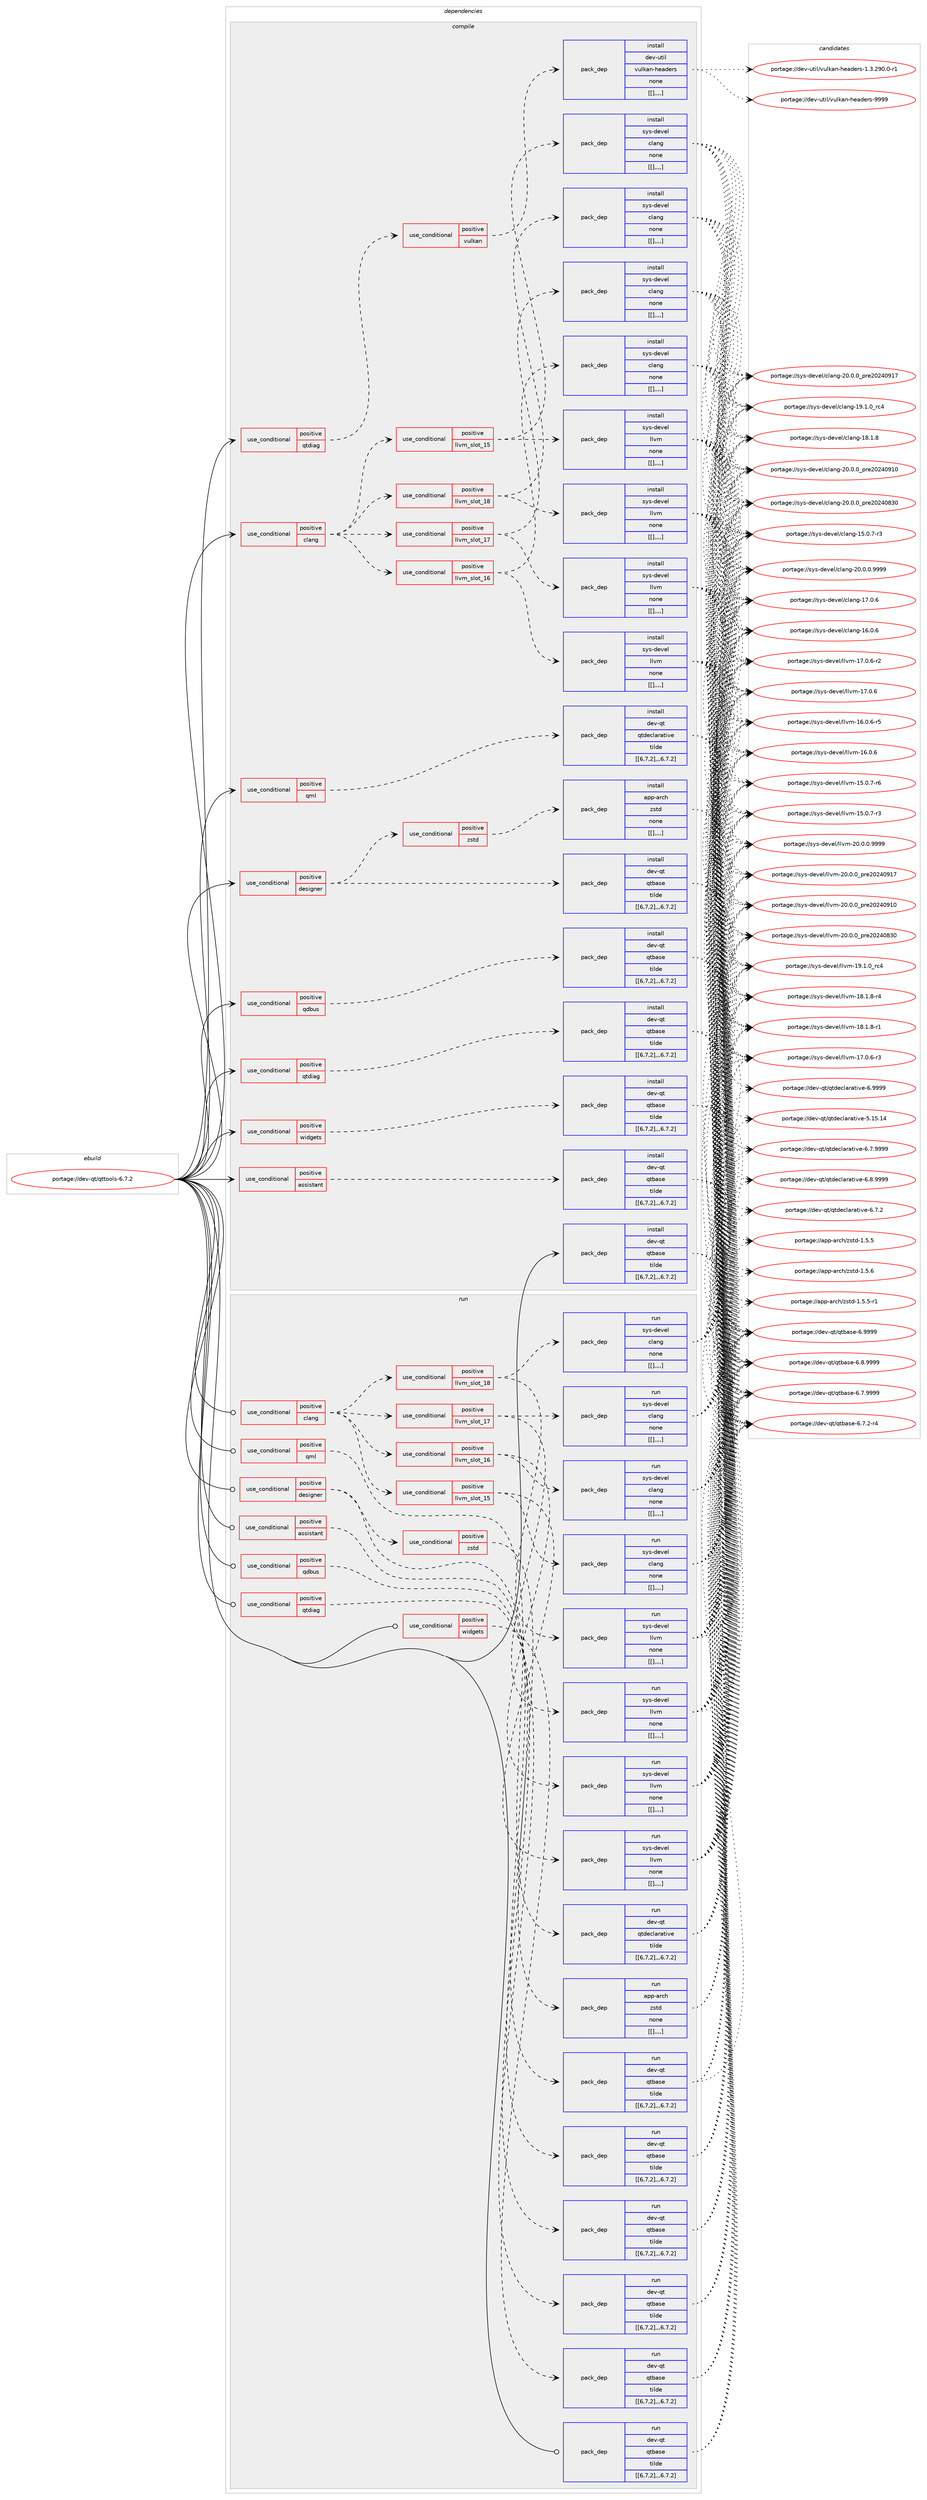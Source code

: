 digraph prolog {

# *************
# Graph options
# *************

newrank=true;
concentrate=true;
compound=true;
graph [rankdir=LR,fontname=Helvetica,fontsize=10,ranksep=1.5];#, ranksep=2.5, nodesep=0.2];
edge  [arrowhead=vee];
node  [fontname=Helvetica,fontsize=10];

# **********
# The ebuild
# **********

subgraph cluster_leftcol {
color=gray;
label=<<i>ebuild</i>>;
id [label="portage://dev-qt/qttools-6.7.2", color=red, width=4, href="../dev-qt/qttools-6.7.2.svg"];
}

# ****************
# The dependencies
# ****************

subgraph cluster_midcol {
color=gray;
label=<<i>dependencies</i>>;
subgraph cluster_compile {
fillcolor="#eeeeee";
style=filled;
label=<<i>compile</i>>;
subgraph cond43670 {
dependency173619 [label=<<TABLE BORDER="0" CELLBORDER="1" CELLSPACING="0" CELLPADDING="4"><TR><TD ROWSPAN="3" CELLPADDING="10">use_conditional</TD></TR><TR><TD>positive</TD></TR><TR><TD>assistant</TD></TR></TABLE>>, shape=none, color=red];
subgraph pack128683 {
dependency173620 [label=<<TABLE BORDER="0" CELLBORDER="1" CELLSPACING="0" CELLPADDING="4" WIDTH="220"><TR><TD ROWSPAN="6" CELLPADDING="30">pack_dep</TD></TR><TR><TD WIDTH="110">install</TD></TR><TR><TD>dev-qt</TD></TR><TR><TD>qtbase</TD></TR><TR><TD>tilde</TD></TR><TR><TD>[[6,7,2],,,6.7.2]</TD></TR></TABLE>>, shape=none, color=blue];
}
dependency173619:e -> dependency173620:w [weight=20,style="dashed",arrowhead="vee"];
}
id:e -> dependency173619:w [weight=20,style="solid",arrowhead="vee"];
subgraph cond43671 {
dependency173621 [label=<<TABLE BORDER="0" CELLBORDER="1" CELLSPACING="0" CELLPADDING="4"><TR><TD ROWSPAN="3" CELLPADDING="10">use_conditional</TD></TR><TR><TD>positive</TD></TR><TR><TD>clang</TD></TR></TABLE>>, shape=none, color=red];
subgraph cond43672 {
dependency173622 [label=<<TABLE BORDER="0" CELLBORDER="1" CELLSPACING="0" CELLPADDING="4"><TR><TD ROWSPAN="3" CELLPADDING="10">use_conditional</TD></TR><TR><TD>positive</TD></TR><TR><TD>llvm_slot_15</TD></TR></TABLE>>, shape=none, color=red];
subgraph pack128684 {
dependency173623 [label=<<TABLE BORDER="0" CELLBORDER="1" CELLSPACING="0" CELLPADDING="4" WIDTH="220"><TR><TD ROWSPAN="6" CELLPADDING="30">pack_dep</TD></TR><TR><TD WIDTH="110">install</TD></TR><TR><TD>sys-devel</TD></TR><TR><TD>clang</TD></TR><TR><TD>none</TD></TR><TR><TD>[[],,,,]</TD></TR></TABLE>>, shape=none, color=blue];
}
dependency173622:e -> dependency173623:w [weight=20,style="dashed",arrowhead="vee"];
subgraph pack128685 {
dependency173624 [label=<<TABLE BORDER="0" CELLBORDER="1" CELLSPACING="0" CELLPADDING="4" WIDTH="220"><TR><TD ROWSPAN="6" CELLPADDING="30">pack_dep</TD></TR><TR><TD WIDTH="110">install</TD></TR><TR><TD>sys-devel</TD></TR><TR><TD>llvm</TD></TR><TR><TD>none</TD></TR><TR><TD>[[],,,,]</TD></TR></TABLE>>, shape=none, color=blue];
}
dependency173622:e -> dependency173624:w [weight=20,style="dashed",arrowhead="vee"];
}
dependency173621:e -> dependency173622:w [weight=20,style="dashed",arrowhead="vee"];
subgraph cond43673 {
dependency173625 [label=<<TABLE BORDER="0" CELLBORDER="1" CELLSPACING="0" CELLPADDING="4"><TR><TD ROWSPAN="3" CELLPADDING="10">use_conditional</TD></TR><TR><TD>positive</TD></TR><TR><TD>llvm_slot_16</TD></TR></TABLE>>, shape=none, color=red];
subgraph pack128686 {
dependency173626 [label=<<TABLE BORDER="0" CELLBORDER="1" CELLSPACING="0" CELLPADDING="4" WIDTH="220"><TR><TD ROWSPAN="6" CELLPADDING="30">pack_dep</TD></TR><TR><TD WIDTH="110">install</TD></TR><TR><TD>sys-devel</TD></TR><TR><TD>clang</TD></TR><TR><TD>none</TD></TR><TR><TD>[[],,,,]</TD></TR></TABLE>>, shape=none, color=blue];
}
dependency173625:e -> dependency173626:w [weight=20,style="dashed",arrowhead="vee"];
subgraph pack128687 {
dependency173627 [label=<<TABLE BORDER="0" CELLBORDER="1" CELLSPACING="0" CELLPADDING="4" WIDTH="220"><TR><TD ROWSPAN="6" CELLPADDING="30">pack_dep</TD></TR><TR><TD WIDTH="110">install</TD></TR><TR><TD>sys-devel</TD></TR><TR><TD>llvm</TD></TR><TR><TD>none</TD></TR><TR><TD>[[],,,,]</TD></TR></TABLE>>, shape=none, color=blue];
}
dependency173625:e -> dependency173627:w [weight=20,style="dashed",arrowhead="vee"];
}
dependency173621:e -> dependency173625:w [weight=20,style="dashed",arrowhead="vee"];
subgraph cond43674 {
dependency173628 [label=<<TABLE BORDER="0" CELLBORDER="1" CELLSPACING="0" CELLPADDING="4"><TR><TD ROWSPAN="3" CELLPADDING="10">use_conditional</TD></TR><TR><TD>positive</TD></TR><TR><TD>llvm_slot_17</TD></TR></TABLE>>, shape=none, color=red];
subgraph pack128688 {
dependency173629 [label=<<TABLE BORDER="0" CELLBORDER="1" CELLSPACING="0" CELLPADDING="4" WIDTH="220"><TR><TD ROWSPAN="6" CELLPADDING="30">pack_dep</TD></TR><TR><TD WIDTH="110">install</TD></TR><TR><TD>sys-devel</TD></TR><TR><TD>clang</TD></TR><TR><TD>none</TD></TR><TR><TD>[[],,,,]</TD></TR></TABLE>>, shape=none, color=blue];
}
dependency173628:e -> dependency173629:w [weight=20,style="dashed",arrowhead="vee"];
subgraph pack128689 {
dependency173630 [label=<<TABLE BORDER="0" CELLBORDER="1" CELLSPACING="0" CELLPADDING="4" WIDTH="220"><TR><TD ROWSPAN="6" CELLPADDING="30">pack_dep</TD></TR><TR><TD WIDTH="110">install</TD></TR><TR><TD>sys-devel</TD></TR><TR><TD>llvm</TD></TR><TR><TD>none</TD></TR><TR><TD>[[],,,,]</TD></TR></TABLE>>, shape=none, color=blue];
}
dependency173628:e -> dependency173630:w [weight=20,style="dashed",arrowhead="vee"];
}
dependency173621:e -> dependency173628:w [weight=20,style="dashed",arrowhead="vee"];
subgraph cond43675 {
dependency173631 [label=<<TABLE BORDER="0" CELLBORDER="1" CELLSPACING="0" CELLPADDING="4"><TR><TD ROWSPAN="3" CELLPADDING="10">use_conditional</TD></TR><TR><TD>positive</TD></TR><TR><TD>llvm_slot_18</TD></TR></TABLE>>, shape=none, color=red];
subgraph pack128690 {
dependency173632 [label=<<TABLE BORDER="0" CELLBORDER="1" CELLSPACING="0" CELLPADDING="4" WIDTH="220"><TR><TD ROWSPAN="6" CELLPADDING="30">pack_dep</TD></TR><TR><TD WIDTH="110">install</TD></TR><TR><TD>sys-devel</TD></TR><TR><TD>clang</TD></TR><TR><TD>none</TD></TR><TR><TD>[[],,,,]</TD></TR></TABLE>>, shape=none, color=blue];
}
dependency173631:e -> dependency173632:w [weight=20,style="dashed",arrowhead="vee"];
subgraph pack128691 {
dependency173633 [label=<<TABLE BORDER="0" CELLBORDER="1" CELLSPACING="0" CELLPADDING="4" WIDTH="220"><TR><TD ROWSPAN="6" CELLPADDING="30">pack_dep</TD></TR><TR><TD WIDTH="110">install</TD></TR><TR><TD>sys-devel</TD></TR><TR><TD>llvm</TD></TR><TR><TD>none</TD></TR><TR><TD>[[],,,,]</TD></TR></TABLE>>, shape=none, color=blue];
}
dependency173631:e -> dependency173633:w [weight=20,style="dashed",arrowhead="vee"];
}
dependency173621:e -> dependency173631:w [weight=20,style="dashed",arrowhead="vee"];
}
id:e -> dependency173621:w [weight=20,style="solid",arrowhead="vee"];
subgraph cond43676 {
dependency173634 [label=<<TABLE BORDER="0" CELLBORDER="1" CELLSPACING="0" CELLPADDING="4"><TR><TD ROWSPAN="3" CELLPADDING="10">use_conditional</TD></TR><TR><TD>positive</TD></TR><TR><TD>designer</TD></TR></TABLE>>, shape=none, color=red];
subgraph pack128692 {
dependency173635 [label=<<TABLE BORDER="0" CELLBORDER="1" CELLSPACING="0" CELLPADDING="4" WIDTH="220"><TR><TD ROWSPAN="6" CELLPADDING="30">pack_dep</TD></TR><TR><TD WIDTH="110">install</TD></TR><TR><TD>dev-qt</TD></TR><TR><TD>qtbase</TD></TR><TR><TD>tilde</TD></TR><TR><TD>[[6,7,2],,,6.7.2]</TD></TR></TABLE>>, shape=none, color=blue];
}
dependency173634:e -> dependency173635:w [weight=20,style="dashed",arrowhead="vee"];
subgraph cond43677 {
dependency173636 [label=<<TABLE BORDER="0" CELLBORDER="1" CELLSPACING="0" CELLPADDING="4"><TR><TD ROWSPAN="3" CELLPADDING="10">use_conditional</TD></TR><TR><TD>positive</TD></TR><TR><TD>zstd</TD></TR></TABLE>>, shape=none, color=red];
subgraph pack128693 {
dependency173637 [label=<<TABLE BORDER="0" CELLBORDER="1" CELLSPACING="0" CELLPADDING="4" WIDTH="220"><TR><TD ROWSPAN="6" CELLPADDING="30">pack_dep</TD></TR><TR><TD WIDTH="110">install</TD></TR><TR><TD>app-arch</TD></TR><TR><TD>zstd</TD></TR><TR><TD>none</TD></TR><TR><TD>[[],,,,]</TD></TR></TABLE>>, shape=none, color=blue];
}
dependency173636:e -> dependency173637:w [weight=20,style="dashed",arrowhead="vee"];
}
dependency173634:e -> dependency173636:w [weight=20,style="dashed",arrowhead="vee"];
}
id:e -> dependency173634:w [weight=20,style="solid",arrowhead="vee"];
subgraph cond43678 {
dependency173638 [label=<<TABLE BORDER="0" CELLBORDER="1" CELLSPACING="0" CELLPADDING="4"><TR><TD ROWSPAN="3" CELLPADDING="10">use_conditional</TD></TR><TR><TD>positive</TD></TR><TR><TD>qdbus</TD></TR></TABLE>>, shape=none, color=red];
subgraph pack128694 {
dependency173639 [label=<<TABLE BORDER="0" CELLBORDER="1" CELLSPACING="0" CELLPADDING="4" WIDTH="220"><TR><TD ROWSPAN="6" CELLPADDING="30">pack_dep</TD></TR><TR><TD WIDTH="110">install</TD></TR><TR><TD>dev-qt</TD></TR><TR><TD>qtbase</TD></TR><TR><TD>tilde</TD></TR><TR><TD>[[6,7,2],,,6.7.2]</TD></TR></TABLE>>, shape=none, color=blue];
}
dependency173638:e -> dependency173639:w [weight=20,style="dashed",arrowhead="vee"];
}
id:e -> dependency173638:w [weight=20,style="solid",arrowhead="vee"];
subgraph cond43679 {
dependency173640 [label=<<TABLE BORDER="0" CELLBORDER="1" CELLSPACING="0" CELLPADDING="4"><TR><TD ROWSPAN="3" CELLPADDING="10">use_conditional</TD></TR><TR><TD>positive</TD></TR><TR><TD>qml</TD></TR></TABLE>>, shape=none, color=red];
subgraph pack128695 {
dependency173641 [label=<<TABLE BORDER="0" CELLBORDER="1" CELLSPACING="0" CELLPADDING="4" WIDTH="220"><TR><TD ROWSPAN="6" CELLPADDING="30">pack_dep</TD></TR><TR><TD WIDTH="110">install</TD></TR><TR><TD>dev-qt</TD></TR><TR><TD>qtdeclarative</TD></TR><TR><TD>tilde</TD></TR><TR><TD>[[6,7,2],,,6.7.2]</TD></TR></TABLE>>, shape=none, color=blue];
}
dependency173640:e -> dependency173641:w [weight=20,style="dashed",arrowhead="vee"];
}
id:e -> dependency173640:w [weight=20,style="solid",arrowhead="vee"];
subgraph cond43680 {
dependency173642 [label=<<TABLE BORDER="0" CELLBORDER="1" CELLSPACING="0" CELLPADDING="4"><TR><TD ROWSPAN="3" CELLPADDING="10">use_conditional</TD></TR><TR><TD>positive</TD></TR><TR><TD>qtdiag</TD></TR></TABLE>>, shape=none, color=red];
subgraph cond43681 {
dependency173643 [label=<<TABLE BORDER="0" CELLBORDER="1" CELLSPACING="0" CELLPADDING="4"><TR><TD ROWSPAN="3" CELLPADDING="10">use_conditional</TD></TR><TR><TD>positive</TD></TR><TR><TD>vulkan</TD></TR></TABLE>>, shape=none, color=red];
subgraph pack128696 {
dependency173644 [label=<<TABLE BORDER="0" CELLBORDER="1" CELLSPACING="0" CELLPADDING="4" WIDTH="220"><TR><TD ROWSPAN="6" CELLPADDING="30">pack_dep</TD></TR><TR><TD WIDTH="110">install</TD></TR><TR><TD>dev-util</TD></TR><TR><TD>vulkan-headers</TD></TR><TR><TD>none</TD></TR><TR><TD>[[],,,,]</TD></TR></TABLE>>, shape=none, color=blue];
}
dependency173643:e -> dependency173644:w [weight=20,style="dashed",arrowhead="vee"];
}
dependency173642:e -> dependency173643:w [weight=20,style="dashed",arrowhead="vee"];
}
id:e -> dependency173642:w [weight=20,style="solid",arrowhead="vee"];
subgraph cond43682 {
dependency173645 [label=<<TABLE BORDER="0" CELLBORDER="1" CELLSPACING="0" CELLPADDING="4"><TR><TD ROWSPAN="3" CELLPADDING="10">use_conditional</TD></TR><TR><TD>positive</TD></TR><TR><TD>qtdiag</TD></TR></TABLE>>, shape=none, color=red];
subgraph pack128697 {
dependency173646 [label=<<TABLE BORDER="0" CELLBORDER="1" CELLSPACING="0" CELLPADDING="4" WIDTH="220"><TR><TD ROWSPAN="6" CELLPADDING="30">pack_dep</TD></TR><TR><TD WIDTH="110">install</TD></TR><TR><TD>dev-qt</TD></TR><TR><TD>qtbase</TD></TR><TR><TD>tilde</TD></TR><TR><TD>[[6,7,2],,,6.7.2]</TD></TR></TABLE>>, shape=none, color=blue];
}
dependency173645:e -> dependency173646:w [weight=20,style="dashed",arrowhead="vee"];
}
id:e -> dependency173645:w [weight=20,style="solid",arrowhead="vee"];
subgraph cond43683 {
dependency173647 [label=<<TABLE BORDER="0" CELLBORDER="1" CELLSPACING="0" CELLPADDING="4"><TR><TD ROWSPAN="3" CELLPADDING="10">use_conditional</TD></TR><TR><TD>positive</TD></TR><TR><TD>widgets</TD></TR></TABLE>>, shape=none, color=red];
subgraph pack128698 {
dependency173648 [label=<<TABLE BORDER="0" CELLBORDER="1" CELLSPACING="0" CELLPADDING="4" WIDTH="220"><TR><TD ROWSPAN="6" CELLPADDING="30">pack_dep</TD></TR><TR><TD WIDTH="110">install</TD></TR><TR><TD>dev-qt</TD></TR><TR><TD>qtbase</TD></TR><TR><TD>tilde</TD></TR><TR><TD>[[6,7,2],,,6.7.2]</TD></TR></TABLE>>, shape=none, color=blue];
}
dependency173647:e -> dependency173648:w [weight=20,style="dashed",arrowhead="vee"];
}
id:e -> dependency173647:w [weight=20,style="solid",arrowhead="vee"];
subgraph pack128699 {
dependency173649 [label=<<TABLE BORDER="0" CELLBORDER="1" CELLSPACING="0" CELLPADDING="4" WIDTH="220"><TR><TD ROWSPAN="6" CELLPADDING="30">pack_dep</TD></TR><TR><TD WIDTH="110">install</TD></TR><TR><TD>dev-qt</TD></TR><TR><TD>qtbase</TD></TR><TR><TD>tilde</TD></TR><TR><TD>[[6,7,2],,,6.7.2]</TD></TR></TABLE>>, shape=none, color=blue];
}
id:e -> dependency173649:w [weight=20,style="solid",arrowhead="vee"];
}
subgraph cluster_compileandrun {
fillcolor="#eeeeee";
style=filled;
label=<<i>compile and run</i>>;
}
subgraph cluster_run {
fillcolor="#eeeeee";
style=filled;
label=<<i>run</i>>;
subgraph cond43684 {
dependency173650 [label=<<TABLE BORDER="0" CELLBORDER="1" CELLSPACING="0" CELLPADDING="4"><TR><TD ROWSPAN="3" CELLPADDING="10">use_conditional</TD></TR><TR><TD>positive</TD></TR><TR><TD>assistant</TD></TR></TABLE>>, shape=none, color=red];
subgraph pack128700 {
dependency173651 [label=<<TABLE BORDER="0" CELLBORDER="1" CELLSPACING="0" CELLPADDING="4" WIDTH="220"><TR><TD ROWSPAN="6" CELLPADDING="30">pack_dep</TD></TR><TR><TD WIDTH="110">run</TD></TR><TR><TD>dev-qt</TD></TR><TR><TD>qtbase</TD></TR><TR><TD>tilde</TD></TR><TR><TD>[[6,7,2],,,6.7.2]</TD></TR></TABLE>>, shape=none, color=blue];
}
dependency173650:e -> dependency173651:w [weight=20,style="dashed",arrowhead="vee"];
}
id:e -> dependency173650:w [weight=20,style="solid",arrowhead="odot"];
subgraph cond43685 {
dependency173652 [label=<<TABLE BORDER="0" CELLBORDER="1" CELLSPACING="0" CELLPADDING="4"><TR><TD ROWSPAN="3" CELLPADDING="10">use_conditional</TD></TR><TR><TD>positive</TD></TR><TR><TD>clang</TD></TR></TABLE>>, shape=none, color=red];
subgraph cond43686 {
dependency173653 [label=<<TABLE BORDER="0" CELLBORDER="1" CELLSPACING="0" CELLPADDING="4"><TR><TD ROWSPAN="3" CELLPADDING="10">use_conditional</TD></TR><TR><TD>positive</TD></TR><TR><TD>llvm_slot_15</TD></TR></TABLE>>, shape=none, color=red];
subgraph pack128701 {
dependency173654 [label=<<TABLE BORDER="0" CELLBORDER="1" CELLSPACING="0" CELLPADDING="4" WIDTH="220"><TR><TD ROWSPAN="6" CELLPADDING="30">pack_dep</TD></TR><TR><TD WIDTH="110">run</TD></TR><TR><TD>sys-devel</TD></TR><TR><TD>clang</TD></TR><TR><TD>none</TD></TR><TR><TD>[[],,,,]</TD></TR></TABLE>>, shape=none, color=blue];
}
dependency173653:e -> dependency173654:w [weight=20,style="dashed",arrowhead="vee"];
subgraph pack128702 {
dependency173655 [label=<<TABLE BORDER="0" CELLBORDER="1" CELLSPACING="0" CELLPADDING="4" WIDTH="220"><TR><TD ROWSPAN="6" CELLPADDING="30">pack_dep</TD></TR><TR><TD WIDTH="110">run</TD></TR><TR><TD>sys-devel</TD></TR><TR><TD>llvm</TD></TR><TR><TD>none</TD></TR><TR><TD>[[],,,,]</TD></TR></TABLE>>, shape=none, color=blue];
}
dependency173653:e -> dependency173655:w [weight=20,style="dashed",arrowhead="vee"];
}
dependency173652:e -> dependency173653:w [weight=20,style="dashed",arrowhead="vee"];
subgraph cond43687 {
dependency173656 [label=<<TABLE BORDER="0" CELLBORDER="1" CELLSPACING="0" CELLPADDING="4"><TR><TD ROWSPAN="3" CELLPADDING="10">use_conditional</TD></TR><TR><TD>positive</TD></TR><TR><TD>llvm_slot_16</TD></TR></TABLE>>, shape=none, color=red];
subgraph pack128703 {
dependency173657 [label=<<TABLE BORDER="0" CELLBORDER="1" CELLSPACING="0" CELLPADDING="4" WIDTH="220"><TR><TD ROWSPAN="6" CELLPADDING="30">pack_dep</TD></TR><TR><TD WIDTH="110">run</TD></TR><TR><TD>sys-devel</TD></TR><TR><TD>clang</TD></TR><TR><TD>none</TD></TR><TR><TD>[[],,,,]</TD></TR></TABLE>>, shape=none, color=blue];
}
dependency173656:e -> dependency173657:w [weight=20,style="dashed",arrowhead="vee"];
subgraph pack128704 {
dependency173658 [label=<<TABLE BORDER="0" CELLBORDER="1" CELLSPACING="0" CELLPADDING="4" WIDTH="220"><TR><TD ROWSPAN="6" CELLPADDING="30">pack_dep</TD></TR><TR><TD WIDTH="110">run</TD></TR><TR><TD>sys-devel</TD></TR><TR><TD>llvm</TD></TR><TR><TD>none</TD></TR><TR><TD>[[],,,,]</TD></TR></TABLE>>, shape=none, color=blue];
}
dependency173656:e -> dependency173658:w [weight=20,style="dashed",arrowhead="vee"];
}
dependency173652:e -> dependency173656:w [weight=20,style="dashed",arrowhead="vee"];
subgraph cond43688 {
dependency173659 [label=<<TABLE BORDER="0" CELLBORDER="1" CELLSPACING="0" CELLPADDING="4"><TR><TD ROWSPAN="3" CELLPADDING="10">use_conditional</TD></TR><TR><TD>positive</TD></TR><TR><TD>llvm_slot_17</TD></TR></TABLE>>, shape=none, color=red];
subgraph pack128705 {
dependency173660 [label=<<TABLE BORDER="0" CELLBORDER="1" CELLSPACING="0" CELLPADDING="4" WIDTH="220"><TR><TD ROWSPAN="6" CELLPADDING="30">pack_dep</TD></TR><TR><TD WIDTH="110">run</TD></TR><TR><TD>sys-devel</TD></TR><TR><TD>clang</TD></TR><TR><TD>none</TD></TR><TR><TD>[[],,,,]</TD></TR></TABLE>>, shape=none, color=blue];
}
dependency173659:e -> dependency173660:w [weight=20,style="dashed",arrowhead="vee"];
subgraph pack128706 {
dependency173661 [label=<<TABLE BORDER="0" CELLBORDER="1" CELLSPACING="0" CELLPADDING="4" WIDTH="220"><TR><TD ROWSPAN="6" CELLPADDING="30">pack_dep</TD></TR><TR><TD WIDTH="110">run</TD></TR><TR><TD>sys-devel</TD></TR><TR><TD>llvm</TD></TR><TR><TD>none</TD></TR><TR><TD>[[],,,,]</TD></TR></TABLE>>, shape=none, color=blue];
}
dependency173659:e -> dependency173661:w [weight=20,style="dashed",arrowhead="vee"];
}
dependency173652:e -> dependency173659:w [weight=20,style="dashed",arrowhead="vee"];
subgraph cond43689 {
dependency173662 [label=<<TABLE BORDER="0" CELLBORDER="1" CELLSPACING="0" CELLPADDING="4"><TR><TD ROWSPAN="3" CELLPADDING="10">use_conditional</TD></TR><TR><TD>positive</TD></TR><TR><TD>llvm_slot_18</TD></TR></TABLE>>, shape=none, color=red];
subgraph pack128707 {
dependency173663 [label=<<TABLE BORDER="0" CELLBORDER="1" CELLSPACING="0" CELLPADDING="4" WIDTH="220"><TR><TD ROWSPAN="6" CELLPADDING="30">pack_dep</TD></TR><TR><TD WIDTH="110">run</TD></TR><TR><TD>sys-devel</TD></TR><TR><TD>clang</TD></TR><TR><TD>none</TD></TR><TR><TD>[[],,,,]</TD></TR></TABLE>>, shape=none, color=blue];
}
dependency173662:e -> dependency173663:w [weight=20,style="dashed",arrowhead="vee"];
subgraph pack128708 {
dependency173664 [label=<<TABLE BORDER="0" CELLBORDER="1" CELLSPACING="0" CELLPADDING="4" WIDTH="220"><TR><TD ROWSPAN="6" CELLPADDING="30">pack_dep</TD></TR><TR><TD WIDTH="110">run</TD></TR><TR><TD>sys-devel</TD></TR><TR><TD>llvm</TD></TR><TR><TD>none</TD></TR><TR><TD>[[],,,,]</TD></TR></TABLE>>, shape=none, color=blue];
}
dependency173662:e -> dependency173664:w [weight=20,style="dashed",arrowhead="vee"];
}
dependency173652:e -> dependency173662:w [weight=20,style="dashed",arrowhead="vee"];
}
id:e -> dependency173652:w [weight=20,style="solid",arrowhead="odot"];
subgraph cond43690 {
dependency173665 [label=<<TABLE BORDER="0" CELLBORDER="1" CELLSPACING="0" CELLPADDING="4"><TR><TD ROWSPAN="3" CELLPADDING="10">use_conditional</TD></TR><TR><TD>positive</TD></TR><TR><TD>designer</TD></TR></TABLE>>, shape=none, color=red];
subgraph pack128709 {
dependency173666 [label=<<TABLE BORDER="0" CELLBORDER="1" CELLSPACING="0" CELLPADDING="4" WIDTH="220"><TR><TD ROWSPAN="6" CELLPADDING="30">pack_dep</TD></TR><TR><TD WIDTH="110">run</TD></TR><TR><TD>dev-qt</TD></TR><TR><TD>qtbase</TD></TR><TR><TD>tilde</TD></TR><TR><TD>[[6,7,2],,,6.7.2]</TD></TR></TABLE>>, shape=none, color=blue];
}
dependency173665:e -> dependency173666:w [weight=20,style="dashed",arrowhead="vee"];
subgraph cond43691 {
dependency173667 [label=<<TABLE BORDER="0" CELLBORDER="1" CELLSPACING="0" CELLPADDING="4"><TR><TD ROWSPAN="3" CELLPADDING="10">use_conditional</TD></TR><TR><TD>positive</TD></TR><TR><TD>zstd</TD></TR></TABLE>>, shape=none, color=red];
subgraph pack128710 {
dependency173668 [label=<<TABLE BORDER="0" CELLBORDER="1" CELLSPACING="0" CELLPADDING="4" WIDTH="220"><TR><TD ROWSPAN="6" CELLPADDING="30">pack_dep</TD></TR><TR><TD WIDTH="110">run</TD></TR><TR><TD>app-arch</TD></TR><TR><TD>zstd</TD></TR><TR><TD>none</TD></TR><TR><TD>[[],,,,]</TD></TR></TABLE>>, shape=none, color=blue];
}
dependency173667:e -> dependency173668:w [weight=20,style="dashed",arrowhead="vee"];
}
dependency173665:e -> dependency173667:w [weight=20,style="dashed",arrowhead="vee"];
}
id:e -> dependency173665:w [weight=20,style="solid",arrowhead="odot"];
subgraph cond43692 {
dependency173669 [label=<<TABLE BORDER="0" CELLBORDER="1" CELLSPACING="0" CELLPADDING="4"><TR><TD ROWSPAN="3" CELLPADDING="10">use_conditional</TD></TR><TR><TD>positive</TD></TR><TR><TD>qdbus</TD></TR></TABLE>>, shape=none, color=red];
subgraph pack128711 {
dependency173670 [label=<<TABLE BORDER="0" CELLBORDER="1" CELLSPACING="0" CELLPADDING="4" WIDTH="220"><TR><TD ROWSPAN="6" CELLPADDING="30">pack_dep</TD></TR><TR><TD WIDTH="110">run</TD></TR><TR><TD>dev-qt</TD></TR><TR><TD>qtbase</TD></TR><TR><TD>tilde</TD></TR><TR><TD>[[6,7,2],,,6.7.2]</TD></TR></TABLE>>, shape=none, color=blue];
}
dependency173669:e -> dependency173670:w [weight=20,style="dashed",arrowhead="vee"];
}
id:e -> dependency173669:w [weight=20,style="solid",arrowhead="odot"];
subgraph cond43693 {
dependency173671 [label=<<TABLE BORDER="0" CELLBORDER="1" CELLSPACING="0" CELLPADDING="4"><TR><TD ROWSPAN="3" CELLPADDING="10">use_conditional</TD></TR><TR><TD>positive</TD></TR><TR><TD>qml</TD></TR></TABLE>>, shape=none, color=red];
subgraph pack128712 {
dependency173672 [label=<<TABLE BORDER="0" CELLBORDER="1" CELLSPACING="0" CELLPADDING="4" WIDTH="220"><TR><TD ROWSPAN="6" CELLPADDING="30">pack_dep</TD></TR><TR><TD WIDTH="110">run</TD></TR><TR><TD>dev-qt</TD></TR><TR><TD>qtdeclarative</TD></TR><TR><TD>tilde</TD></TR><TR><TD>[[6,7,2],,,6.7.2]</TD></TR></TABLE>>, shape=none, color=blue];
}
dependency173671:e -> dependency173672:w [weight=20,style="dashed",arrowhead="vee"];
}
id:e -> dependency173671:w [weight=20,style="solid",arrowhead="odot"];
subgraph cond43694 {
dependency173673 [label=<<TABLE BORDER="0" CELLBORDER="1" CELLSPACING="0" CELLPADDING="4"><TR><TD ROWSPAN="3" CELLPADDING="10">use_conditional</TD></TR><TR><TD>positive</TD></TR><TR><TD>qtdiag</TD></TR></TABLE>>, shape=none, color=red];
subgraph pack128713 {
dependency173674 [label=<<TABLE BORDER="0" CELLBORDER="1" CELLSPACING="0" CELLPADDING="4" WIDTH="220"><TR><TD ROWSPAN="6" CELLPADDING="30">pack_dep</TD></TR><TR><TD WIDTH="110">run</TD></TR><TR><TD>dev-qt</TD></TR><TR><TD>qtbase</TD></TR><TR><TD>tilde</TD></TR><TR><TD>[[6,7,2],,,6.7.2]</TD></TR></TABLE>>, shape=none, color=blue];
}
dependency173673:e -> dependency173674:w [weight=20,style="dashed",arrowhead="vee"];
}
id:e -> dependency173673:w [weight=20,style="solid",arrowhead="odot"];
subgraph cond43695 {
dependency173675 [label=<<TABLE BORDER="0" CELLBORDER="1" CELLSPACING="0" CELLPADDING="4"><TR><TD ROWSPAN="3" CELLPADDING="10">use_conditional</TD></TR><TR><TD>positive</TD></TR><TR><TD>widgets</TD></TR></TABLE>>, shape=none, color=red];
subgraph pack128714 {
dependency173676 [label=<<TABLE BORDER="0" CELLBORDER="1" CELLSPACING="0" CELLPADDING="4" WIDTH="220"><TR><TD ROWSPAN="6" CELLPADDING="30">pack_dep</TD></TR><TR><TD WIDTH="110">run</TD></TR><TR><TD>dev-qt</TD></TR><TR><TD>qtbase</TD></TR><TR><TD>tilde</TD></TR><TR><TD>[[6,7,2],,,6.7.2]</TD></TR></TABLE>>, shape=none, color=blue];
}
dependency173675:e -> dependency173676:w [weight=20,style="dashed",arrowhead="vee"];
}
id:e -> dependency173675:w [weight=20,style="solid",arrowhead="odot"];
subgraph pack128715 {
dependency173677 [label=<<TABLE BORDER="0" CELLBORDER="1" CELLSPACING="0" CELLPADDING="4" WIDTH="220"><TR><TD ROWSPAN="6" CELLPADDING="30">pack_dep</TD></TR><TR><TD WIDTH="110">run</TD></TR><TR><TD>dev-qt</TD></TR><TR><TD>qtbase</TD></TR><TR><TD>tilde</TD></TR><TR><TD>[[6,7,2],,,6.7.2]</TD></TR></TABLE>>, shape=none, color=blue];
}
id:e -> dependency173677:w [weight=20,style="solid",arrowhead="odot"];
}
}

# **************
# The candidates
# **************

subgraph cluster_choices {
rank=same;
color=gray;
label=<<i>candidates</i>>;

subgraph choice128683 {
color=black;
nodesep=1;
choice1001011184511311647113116989711510145544657575757 [label="portage://dev-qt/qtbase-6.9999", color=red, width=4,href="../dev-qt/qtbase-6.9999.svg"];
choice10010111845113116471131169897115101455446564657575757 [label="portage://dev-qt/qtbase-6.8.9999", color=red, width=4,href="../dev-qt/qtbase-6.8.9999.svg"];
choice10010111845113116471131169897115101455446554657575757 [label="portage://dev-qt/qtbase-6.7.9999", color=red, width=4,href="../dev-qt/qtbase-6.7.9999.svg"];
choice100101118451131164711311698971151014554465546504511452 [label="portage://dev-qt/qtbase-6.7.2-r4", color=red, width=4,href="../dev-qt/qtbase-6.7.2-r4.svg"];
dependency173620:e -> choice1001011184511311647113116989711510145544657575757:w [style=dotted,weight="100"];
dependency173620:e -> choice10010111845113116471131169897115101455446564657575757:w [style=dotted,weight="100"];
dependency173620:e -> choice10010111845113116471131169897115101455446554657575757:w [style=dotted,weight="100"];
dependency173620:e -> choice100101118451131164711311698971151014554465546504511452:w [style=dotted,weight="100"];
}
subgraph choice128684 {
color=black;
nodesep=1;
choice11512111545100101118101108479910897110103455048464846484657575757 [label="portage://sys-devel/clang-20.0.0.9999", color=red, width=4,href="../sys-devel/clang-20.0.0.9999.svg"];
choice1151211154510010111810110847991089711010345504846484648951121141015048505248574955 [label="portage://sys-devel/clang-20.0.0_pre20240917", color=red, width=4,href="../sys-devel/clang-20.0.0_pre20240917.svg"];
choice1151211154510010111810110847991089711010345504846484648951121141015048505248574948 [label="portage://sys-devel/clang-20.0.0_pre20240910", color=red, width=4,href="../sys-devel/clang-20.0.0_pre20240910.svg"];
choice1151211154510010111810110847991089711010345504846484648951121141015048505248565148 [label="portage://sys-devel/clang-20.0.0_pre20240830", color=red, width=4,href="../sys-devel/clang-20.0.0_pre20240830.svg"];
choice1151211154510010111810110847991089711010345495746494648951149952 [label="portage://sys-devel/clang-19.1.0_rc4", color=red, width=4,href="../sys-devel/clang-19.1.0_rc4.svg"];
choice1151211154510010111810110847991089711010345495646494656 [label="portage://sys-devel/clang-18.1.8", color=red, width=4,href="../sys-devel/clang-18.1.8.svg"];
choice1151211154510010111810110847991089711010345495546484654 [label="portage://sys-devel/clang-17.0.6", color=red, width=4,href="../sys-devel/clang-17.0.6.svg"];
choice1151211154510010111810110847991089711010345495446484654 [label="portage://sys-devel/clang-16.0.6", color=red, width=4,href="../sys-devel/clang-16.0.6.svg"];
choice11512111545100101118101108479910897110103454953464846554511451 [label="portage://sys-devel/clang-15.0.7-r3", color=red, width=4,href="../sys-devel/clang-15.0.7-r3.svg"];
dependency173623:e -> choice11512111545100101118101108479910897110103455048464846484657575757:w [style=dotted,weight="100"];
dependency173623:e -> choice1151211154510010111810110847991089711010345504846484648951121141015048505248574955:w [style=dotted,weight="100"];
dependency173623:e -> choice1151211154510010111810110847991089711010345504846484648951121141015048505248574948:w [style=dotted,weight="100"];
dependency173623:e -> choice1151211154510010111810110847991089711010345504846484648951121141015048505248565148:w [style=dotted,weight="100"];
dependency173623:e -> choice1151211154510010111810110847991089711010345495746494648951149952:w [style=dotted,weight="100"];
dependency173623:e -> choice1151211154510010111810110847991089711010345495646494656:w [style=dotted,weight="100"];
dependency173623:e -> choice1151211154510010111810110847991089711010345495546484654:w [style=dotted,weight="100"];
dependency173623:e -> choice1151211154510010111810110847991089711010345495446484654:w [style=dotted,weight="100"];
dependency173623:e -> choice11512111545100101118101108479910897110103454953464846554511451:w [style=dotted,weight="100"];
}
subgraph choice128685 {
color=black;
nodesep=1;
choice1151211154510010111810110847108108118109455048464846484657575757 [label="portage://sys-devel/llvm-20.0.0.9999", color=red, width=4,href="../sys-devel/llvm-20.0.0.9999.svg"];
choice115121115451001011181011084710810811810945504846484648951121141015048505248574955 [label="portage://sys-devel/llvm-20.0.0_pre20240917", color=red, width=4,href="../sys-devel/llvm-20.0.0_pre20240917.svg"];
choice115121115451001011181011084710810811810945504846484648951121141015048505248574948 [label="portage://sys-devel/llvm-20.0.0_pre20240910", color=red, width=4,href="../sys-devel/llvm-20.0.0_pre20240910.svg"];
choice115121115451001011181011084710810811810945504846484648951121141015048505248565148 [label="portage://sys-devel/llvm-20.0.0_pre20240830", color=red, width=4,href="../sys-devel/llvm-20.0.0_pre20240830.svg"];
choice115121115451001011181011084710810811810945495746494648951149952 [label="portage://sys-devel/llvm-19.1.0_rc4", color=red, width=4,href="../sys-devel/llvm-19.1.0_rc4.svg"];
choice1151211154510010111810110847108108118109454956464946564511452 [label="portage://sys-devel/llvm-18.1.8-r4", color=red, width=4,href="../sys-devel/llvm-18.1.8-r4.svg"];
choice1151211154510010111810110847108108118109454956464946564511449 [label="portage://sys-devel/llvm-18.1.8-r1", color=red, width=4,href="../sys-devel/llvm-18.1.8-r1.svg"];
choice1151211154510010111810110847108108118109454955464846544511451 [label="portage://sys-devel/llvm-17.0.6-r3", color=red, width=4,href="../sys-devel/llvm-17.0.6-r3.svg"];
choice1151211154510010111810110847108108118109454955464846544511450 [label="portage://sys-devel/llvm-17.0.6-r2", color=red, width=4,href="../sys-devel/llvm-17.0.6-r2.svg"];
choice115121115451001011181011084710810811810945495546484654 [label="portage://sys-devel/llvm-17.0.6", color=red, width=4,href="../sys-devel/llvm-17.0.6.svg"];
choice1151211154510010111810110847108108118109454954464846544511453 [label="portage://sys-devel/llvm-16.0.6-r5", color=red, width=4,href="../sys-devel/llvm-16.0.6-r5.svg"];
choice115121115451001011181011084710810811810945495446484654 [label="portage://sys-devel/llvm-16.0.6", color=red, width=4,href="../sys-devel/llvm-16.0.6.svg"];
choice1151211154510010111810110847108108118109454953464846554511454 [label="portage://sys-devel/llvm-15.0.7-r6", color=red, width=4,href="../sys-devel/llvm-15.0.7-r6.svg"];
choice1151211154510010111810110847108108118109454953464846554511451 [label="portage://sys-devel/llvm-15.0.7-r3", color=red, width=4,href="../sys-devel/llvm-15.0.7-r3.svg"];
dependency173624:e -> choice1151211154510010111810110847108108118109455048464846484657575757:w [style=dotted,weight="100"];
dependency173624:e -> choice115121115451001011181011084710810811810945504846484648951121141015048505248574955:w [style=dotted,weight="100"];
dependency173624:e -> choice115121115451001011181011084710810811810945504846484648951121141015048505248574948:w [style=dotted,weight="100"];
dependency173624:e -> choice115121115451001011181011084710810811810945504846484648951121141015048505248565148:w [style=dotted,weight="100"];
dependency173624:e -> choice115121115451001011181011084710810811810945495746494648951149952:w [style=dotted,weight="100"];
dependency173624:e -> choice1151211154510010111810110847108108118109454956464946564511452:w [style=dotted,weight="100"];
dependency173624:e -> choice1151211154510010111810110847108108118109454956464946564511449:w [style=dotted,weight="100"];
dependency173624:e -> choice1151211154510010111810110847108108118109454955464846544511451:w [style=dotted,weight="100"];
dependency173624:e -> choice1151211154510010111810110847108108118109454955464846544511450:w [style=dotted,weight="100"];
dependency173624:e -> choice115121115451001011181011084710810811810945495546484654:w [style=dotted,weight="100"];
dependency173624:e -> choice1151211154510010111810110847108108118109454954464846544511453:w [style=dotted,weight="100"];
dependency173624:e -> choice115121115451001011181011084710810811810945495446484654:w [style=dotted,weight="100"];
dependency173624:e -> choice1151211154510010111810110847108108118109454953464846554511454:w [style=dotted,weight="100"];
dependency173624:e -> choice1151211154510010111810110847108108118109454953464846554511451:w [style=dotted,weight="100"];
}
subgraph choice128686 {
color=black;
nodesep=1;
choice11512111545100101118101108479910897110103455048464846484657575757 [label="portage://sys-devel/clang-20.0.0.9999", color=red, width=4,href="../sys-devel/clang-20.0.0.9999.svg"];
choice1151211154510010111810110847991089711010345504846484648951121141015048505248574955 [label="portage://sys-devel/clang-20.0.0_pre20240917", color=red, width=4,href="../sys-devel/clang-20.0.0_pre20240917.svg"];
choice1151211154510010111810110847991089711010345504846484648951121141015048505248574948 [label="portage://sys-devel/clang-20.0.0_pre20240910", color=red, width=4,href="../sys-devel/clang-20.0.0_pre20240910.svg"];
choice1151211154510010111810110847991089711010345504846484648951121141015048505248565148 [label="portage://sys-devel/clang-20.0.0_pre20240830", color=red, width=4,href="../sys-devel/clang-20.0.0_pre20240830.svg"];
choice1151211154510010111810110847991089711010345495746494648951149952 [label="portage://sys-devel/clang-19.1.0_rc4", color=red, width=4,href="../sys-devel/clang-19.1.0_rc4.svg"];
choice1151211154510010111810110847991089711010345495646494656 [label="portage://sys-devel/clang-18.1.8", color=red, width=4,href="../sys-devel/clang-18.1.8.svg"];
choice1151211154510010111810110847991089711010345495546484654 [label="portage://sys-devel/clang-17.0.6", color=red, width=4,href="../sys-devel/clang-17.0.6.svg"];
choice1151211154510010111810110847991089711010345495446484654 [label="portage://sys-devel/clang-16.0.6", color=red, width=4,href="../sys-devel/clang-16.0.6.svg"];
choice11512111545100101118101108479910897110103454953464846554511451 [label="portage://sys-devel/clang-15.0.7-r3", color=red, width=4,href="../sys-devel/clang-15.0.7-r3.svg"];
dependency173626:e -> choice11512111545100101118101108479910897110103455048464846484657575757:w [style=dotted,weight="100"];
dependency173626:e -> choice1151211154510010111810110847991089711010345504846484648951121141015048505248574955:w [style=dotted,weight="100"];
dependency173626:e -> choice1151211154510010111810110847991089711010345504846484648951121141015048505248574948:w [style=dotted,weight="100"];
dependency173626:e -> choice1151211154510010111810110847991089711010345504846484648951121141015048505248565148:w [style=dotted,weight="100"];
dependency173626:e -> choice1151211154510010111810110847991089711010345495746494648951149952:w [style=dotted,weight="100"];
dependency173626:e -> choice1151211154510010111810110847991089711010345495646494656:w [style=dotted,weight="100"];
dependency173626:e -> choice1151211154510010111810110847991089711010345495546484654:w [style=dotted,weight="100"];
dependency173626:e -> choice1151211154510010111810110847991089711010345495446484654:w [style=dotted,weight="100"];
dependency173626:e -> choice11512111545100101118101108479910897110103454953464846554511451:w [style=dotted,weight="100"];
}
subgraph choice128687 {
color=black;
nodesep=1;
choice1151211154510010111810110847108108118109455048464846484657575757 [label="portage://sys-devel/llvm-20.0.0.9999", color=red, width=4,href="../sys-devel/llvm-20.0.0.9999.svg"];
choice115121115451001011181011084710810811810945504846484648951121141015048505248574955 [label="portage://sys-devel/llvm-20.0.0_pre20240917", color=red, width=4,href="../sys-devel/llvm-20.0.0_pre20240917.svg"];
choice115121115451001011181011084710810811810945504846484648951121141015048505248574948 [label="portage://sys-devel/llvm-20.0.0_pre20240910", color=red, width=4,href="../sys-devel/llvm-20.0.0_pre20240910.svg"];
choice115121115451001011181011084710810811810945504846484648951121141015048505248565148 [label="portage://sys-devel/llvm-20.0.0_pre20240830", color=red, width=4,href="../sys-devel/llvm-20.0.0_pre20240830.svg"];
choice115121115451001011181011084710810811810945495746494648951149952 [label="portage://sys-devel/llvm-19.1.0_rc4", color=red, width=4,href="../sys-devel/llvm-19.1.0_rc4.svg"];
choice1151211154510010111810110847108108118109454956464946564511452 [label="portage://sys-devel/llvm-18.1.8-r4", color=red, width=4,href="../sys-devel/llvm-18.1.8-r4.svg"];
choice1151211154510010111810110847108108118109454956464946564511449 [label="portage://sys-devel/llvm-18.1.8-r1", color=red, width=4,href="../sys-devel/llvm-18.1.8-r1.svg"];
choice1151211154510010111810110847108108118109454955464846544511451 [label="portage://sys-devel/llvm-17.0.6-r3", color=red, width=4,href="../sys-devel/llvm-17.0.6-r3.svg"];
choice1151211154510010111810110847108108118109454955464846544511450 [label="portage://sys-devel/llvm-17.0.6-r2", color=red, width=4,href="../sys-devel/llvm-17.0.6-r2.svg"];
choice115121115451001011181011084710810811810945495546484654 [label="portage://sys-devel/llvm-17.0.6", color=red, width=4,href="../sys-devel/llvm-17.0.6.svg"];
choice1151211154510010111810110847108108118109454954464846544511453 [label="portage://sys-devel/llvm-16.0.6-r5", color=red, width=4,href="../sys-devel/llvm-16.0.6-r5.svg"];
choice115121115451001011181011084710810811810945495446484654 [label="portage://sys-devel/llvm-16.0.6", color=red, width=4,href="../sys-devel/llvm-16.0.6.svg"];
choice1151211154510010111810110847108108118109454953464846554511454 [label="portage://sys-devel/llvm-15.0.7-r6", color=red, width=4,href="../sys-devel/llvm-15.0.7-r6.svg"];
choice1151211154510010111810110847108108118109454953464846554511451 [label="portage://sys-devel/llvm-15.0.7-r3", color=red, width=4,href="../sys-devel/llvm-15.0.7-r3.svg"];
dependency173627:e -> choice1151211154510010111810110847108108118109455048464846484657575757:w [style=dotted,weight="100"];
dependency173627:e -> choice115121115451001011181011084710810811810945504846484648951121141015048505248574955:w [style=dotted,weight="100"];
dependency173627:e -> choice115121115451001011181011084710810811810945504846484648951121141015048505248574948:w [style=dotted,weight="100"];
dependency173627:e -> choice115121115451001011181011084710810811810945504846484648951121141015048505248565148:w [style=dotted,weight="100"];
dependency173627:e -> choice115121115451001011181011084710810811810945495746494648951149952:w [style=dotted,weight="100"];
dependency173627:e -> choice1151211154510010111810110847108108118109454956464946564511452:w [style=dotted,weight="100"];
dependency173627:e -> choice1151211154510010111810110847108108118109454956464946564511449:w [style=dotted,weight="100"];
dependency173627:e -> choice1151211154510010111810110847108108118109454955464846544511451:w [style=dotted,weight="100"];
dependency173627:e -> choice1151211154510010111810110847108108118109454955464846544511450:w [style=dotted,weight="100"];
dependency173627:e -> choice115121115451001011181011084710810811810945495546484654:w [style=dotted,weight="100"];
dependency173627:e -> choice1151211154510010111810110847108108118109454954464846544511453:w [style=dotted,weight="100"];
dependency173627:e -> choice115121115451001011181011084710810811810945495446484654:w [style=dotted,weight="100"];
dependency173627:e -> choice1151211154510010111810110847108108118109454953464846554511454:w [style=dotted,weight="100"];
dependency173627:e -> choice1151211154510010111810110847108108118109454953464846554511451:w [style=dotted,weight="100"];
}
subgraph choice128688 {
color=black;
nodesep=1;
choice11512111545100101118101108479910897110103455048464846484657575757 [label="portage://sys-devel/clang-20.0.0.9999", color=red, width=4,href="../sys-devel/clang-20.0.0.9999.svg"];
choice1151211154510010111810110847991089711010345504846484648951121141015048505248574955 [label="portage://sys-devel/clang-20.0.0_pre20240917", color=red, width=4,href="../sys-devel/clang-20.0.0_pre20240917.svg"];
choice1151211154510010111810110847991089711010345504846484648951121141015048505248574948 [label="portage://sys-devel/clang-20.0.0_pre20240910", color=red, width=4,href="../sys-devel/clang-20.0.0_pre20240910.svg"];
choice1151211154510010111810110847991089711010345504846484648951121141015048505248565148 [label="portage://sys-devel/clang-20.0.0_pre20240830", color=red, width=4,href="../sys-devel/clang-20.0.0_pre20240830.svg"];
choice1151211154510010111810110847991089711010345495746494648951149952 [label="portage://sys-devel/clang-19.1.0_rc4", color=red, width=4,href="../sys-devel/clang-19.1.0_rc4.svg"];
choice1151211154510010111810110847991089711010345495646494656 [label="portage://sys-devel/clang-18.1.8", color=red, width=4,href="../sys-devel/clang-18.1.8.svg"];
choice1151211154510010111810110847991089711010345495546484654 [label="portage://sys-devel/clang-17.0.6", color=red, width=4,href="../sys-devel/clang-17.0.6.svg"];
choice1151211154510010111810110847991089711010345495446484654 [label="portage://sys-devel/clang-16.0.6", color=red, width=4,href="../sys-devel/clang-16.0.6.svg"];
choice11512111545100101118101108479910897110103454953464846554511451 [label="portage://sys-devel/clang-15.0.7-r3", color=red, width=4,href="../sys-devel/clang-15.0.7-r3.svg"];
dependency173629:e -> choice11512111545100101118101108479910897110103455048464846484657575757:w [style=dotted,weight="100"];
dependency173629:e -> choice1151211154510010111810110847991089711010345504846484648951121141015048505248574955:w [style=dotted,weight="100"];
dependency173629:e -> choice1151211154510010111810110847991089711010345504846484648951121141015048505248574948:w [style=dotted,weight="100"];
dependency173629:e -> choice1151211154510010111810110847991089711010345504846484648951121141015048505248565148:w [style=dotted,weight="100"];
dependency173629:e -> choice1151211154510010111810110847991089711010345495746494648951149952:w [style=dotted,weight="100"];
dependency173629:e -> choice1151211154510010111810110847991089711010345495646494656:w [style=dotted,weight="100"];
dependency173629:e -> choice1151211154510010111810110847991089711010345495546484654:w [style=dotted,weight="100"];
dependency173629:e -> choice1151211154510010111810110847991089711010345495446484654:w [style=dotted,weight="100"];
dependency173629:e -> choice11512111545100101118101108479910897110103454953464846554511451:w [style=dotted,weight="100"];
}
subgraph choice128689 {
color=black;
nodesep=1;
choice1151211154510010111810110847108108118109455048464846484657575757 [label="portage://sys-devel/llvm-20.0.0.9999", color=red, width=4,href="../sys-devel/llvm-20.0.0.9999.svg"];
choice115121115451001011181011084710810811810945504846484648951121141015048505248574955 [label="portage://sys-devel/llvm-20.0.0_pre20240917", color=red, width=4,href="../sys-devel/llvm-20.0.0_pre20240917.svg"];
choice115121115451001011181011084710810811810945504846484648951121141015048505248574948 [label="portage://sys-devel/llvm-20.0.0_pre20240910", color=red, width=4,href="../sys-devel/llvm-20.0.0_pre20240910.svg"];
choice115121115451001011181011084710810811810945504846484648951121141015048505248565148 [label="portage://sys-devel/llvm-20.0.0_pre20240830", color=red, width=4,href="../sys-devel/llvm-20.0.0_pre20240830.svg"];
choice115121115451001011181011084710810811810945495746494648951149952 [label="portage://sys-devel/llvm-19.1.0_rc4", color=red, width=4,href="../sys-devel/llvm-19.1.0_rc4.svg"];
choice1151211154510010111810110847108108118109454956464946564511452 [label="portage://sys-devel/llvm-18.1.8-r4", color=red, width=4,href="../sys-devel/llvm-18.1.8-r4.svg"];
choice1151211154510010111810110847108108118109454956464946564511449 [label="portage://sys-devel/llvm-18.1.8-r1", color=red, width=4,href="../sys-devel/llvm-18.1.8-r1.svg"];
choice1151211154510010111810110847108108118109454955464846544511451 [label="portage://sys-devel/llvm-17.0.6-r3", color=red, width=4,href="../sys-devel/llvm-17.0.6-r3.svg"];
choice1151211154510010111810110847108108118109454955464846544511450 [label="portage://sys-devel/llvm-17.0.6-r2", color=red, width=4,href="../sys-devel/llvm-17.0.6-r2.svg"];
choice115121115451001011181011084710810811810945495546484654 [label="portage://sys-devel/llvm-17.0.6", color=red, width=4,href="../sys-devel/llvm-17.0.6.svg"];
choice1151211154510010111810110847108108118109454954464846544511453 [label="portage://sys-devel/llvm-16.0.6-r5", color=red, width=4,href="../sys-devel/llvm-16.0.6-r5.svg"];
choice115121115451001011181011084710810811810945495446484654 [label="portage://sys-devel/llvm-16.0.6", color=red, width=4,href="../sys-devel/llvm-16.0.6.svg"];
choice1151211154510010111810110847108108118109454953464846554511454 [label="portage://sys-devel/llvm-15.0.7-r6", color=red, width=4,href="../sys-devel/llvm-15.0.7-r6.svg"];
choice1151211154510010111810110847108108118109454953464846554511451 [label="portage://sys-devel/llvm-15.0.7-r3", color=red, width=4,href="../sys-devel/llvm-15.0.7-r3.svg"];
dependency173630:e -> choice1151211154510010111810110847108108118109455048464846484657575757:w [style=dotted,weight="100"];
dependency173630:e -> choice115121115451001011181011084710810811810945504846484648951121141015048505248574955:w [style=dotted,weight="100"];
dependency173630:e -> choice115121115451001011181011084710810811810945504846484648951121141015048505248574948:w [style=dotted,weight="100"];
dependency173630:e -> choice115121115451001011181011084710810811810945504846484648951121141015048505248565148:w [style=dotted,weight="100"];
dependency173630:e -> choice115121115451001011181011084710810811810945495746494648951149952:w [style=dotted,weight="100"];
dependency173630:e -> choice1151211154510010111810110847108108118109454956464946564511452:w [style=dotted,weight="100"];
dependency173630:e -> choice1151211154510010111810110847108108118109454956464946564511449:w [style=dotted,weight="100"];
dependency173630:e -> choice1151211154510010111810110847108108118109454955464846544511451:w [style=dotted,weight="100"];
dependency173630:e -> choice1151211154510010111810110847108108118109454955464846544511450:w [style=dotted,weight="100"];
dependency173630:e -> choice115121115451001011181011084710810811810945495546484654:w [style=dotted,weight="100"];
dependency173630:e -> choice1151211154510010111810110847108108118109454954464846544511453:w [style=dotted,weight="100"];
dependency173630:e -> choice115121115451001011181011084710810811810945495446484654:w [style=dotted,weight="100"];
dependency173630:e -> choice1151211154510010111810110847108108118109454953464846554511454:w [style=dotted,weight="100"];
dependency173630:e -> choice1151211154510010111810110847108108118109454953464846554511451:w [style=dotted,weight="100"];
}
subgraph choice128690 {
color=black;
nodesep=1;
choice11512111545100101118101108479910897110103455048464846484657575757 [label="portage://sys-devel/clang-20.0.0.9999", color=red, width=4,href="../sys-devel/clang-20.0.0.9999.svg"];
choice1151211154510010111810110847991089711010345504846484648951121141015048505248574955 [label="portage://sys-devel/clang-20.0.0_pre20240917", color=red, width=4,href="../sys-devel/clang-20.0.0_pre20240917.svg"];
choice1151211154510010111810110847991089711010345504846484648951121141015048505248574948 [label="portage://sys-devel/clang-20.0.0_pre20240910", color=red, width=4,href="../sys-devel/clang-20.0.0_pre20240910.svg"];
choice1151211154510010111810110847991089711010345504846484648951121141015048505248565148 [label="portage://sys-devel/clang-20.0.0_pre20240830", color=red, width=4,href="../sys-devel/clang-20.0.0_pre20240830.svg"];
choice1151211154510010111810110847991089711010345495746494648951149952 [label="portage://sys-devel/clang-19.1.0_rc4", color=red, width=4,href="../sys-devel/clang-19.1.0_rc4.svg"];
choice1151211154510010111810110847991089711010345495646494656 [label="portage://sys-devel/clang-18.1.8", color=red, width=4,href="../sys-devel/clang-18.1.8.svg"];
choice1151211154510010111810110847991089711010345495546484654 [label="portage://sys-devel/clang-17.0.6", color=red, width=4,href="../sys-devel/clang-17.0.6.svg"];
choice1151211154510010111810110847991089711010345495446484654 [label="portage://sys-devel/clang-16.0.6", color=red, width=4,href="../sys-devel/clang-16.0.6.svg"];
choice11512111545100101118101108479910897110103454953464846554511451 [label="portage://sys-devel/clang-15.0.7-r3", color=red, width=4,href="../sys-devel/clang-15.0.7-r3.svg"];
dependency173632:e -> choice11512111545100101118101108479910897110103455048464846484657575757:w [style=dotted,weight="100"];
dependency173632:e -> choice1151211154510010111810110847991089711010345504846484648951121141015048505248574955:w [style=dotted,weight="100"];
dependency173632:e -> choice1151211154510010111810110847991089711010345504846484648951121141015048505248574948:w [style=dotted,weight="100"];
dependency173632:e -> choice1151211154510010111810110847991089711010345504846484648951121141015048505248565148:w [style=dotted,weight="100"];
dependency173632:e -> choice1151211154510010111810110847991089711010345495746494648951149952:w [style=dotted,weight="100"];
dependency173632:e -> choice1151211154510010111810110847991089711010345495646494656:w [style=dotted,weight="100"];
dependency173632:e -> choice1151211154510010111810110847991089711010345495546484654:w [style=dotted,weight="100"];
dependency173632:e -> choice1151211154510010111810110847991089711010345495446484654:w [style=dotted,weight="100"];
dependency173632:e -> choice11512111545100101118101108479910897110103454953464846554511451:w [style=dotted,weight="100"];
}
subgraph choice128691 {
color=black;
nodesep=1;
choice1151211154510010111810110847108108118109455048464846484657575757 [label="portage://sys-devel/llvm-20.0.0.9999", color=red, width=4,href="../sys-devel/llvm-20.0.0.9999.svg"];
choice115121115451001011181011084710810811810945504846484648951121141015048505248574955 [label="portage://sys-devel/llvm-20.0.0_pre20240917", color=red, width=4,href="../sys-devel/llvm-20.0.0_pre20240917.svg"];
choice115121115451001011181011084710810811810945504846484648951121141015048505248574948 [label="portage://sys-devel/llvm-20.0.0_pre20240910", color=red, width=4,href="../sys-devel/llvm-20.0.0_pre20240910.svg"];
choice115121115451001011181011084710810811810945504846484648951121141015048505248565148 [label="portage://sys-devel/llvm-20.0.0_pre20240830", color=red, width=4,href="../sys-devel/llvm-20.0.0_pre20240830.svg"];
choice115121115451001011181011084710810811810945495746494648951149952 [label="portage://sys-devel/llvm-19.1.0_rc4", color=red, width=4,href="../sys-devel/llvm-19.1.0_rc4.svg"];
choice1151211154510010111810110847108108118109454956464946564511452 [label="portage://sys-devel/llvm-18.1.8-r4", color=red, width=4,href="../sys-devel/llvm-18.1.8-r4.svg"];
choice1151211154510010111810110847108108118109454956464946564511449 [label="portage://sys-devel/llvm-18.1.8-r1", color=red, width=4,href="../sys-devel/llvm-18.1.8-r1.svg"];
choice1151211154510010111810110847108108118109454955464846544511451 [label="portage://sys-devel/llvm-17.0.6-r3", color=red, width=4,href="../sys-devel/llvm-17.0.6-r3.svg"];
choice1151211154510010111810110847108108118109454955464846544511450 [label="portage://sys-devel/llvm-17.0.6-r2", color=red, width=4,href="../sys-devel/llvm-17.0.6-r2.svg"];
choice115121115451001011181011084710810811810945495546484654 [label="portage://sys-devel/llvm-17.0.6", color=red, width=4,href="../sys-devel/llvm-17.0.6.svg"];
choice1151211154510010111810110847108108118109454954464846544511453 [label="portage://sys-devel/llvm-16.0.6-r5", color=red, width=4,href="../sys-devel/llvm-16.0.6-r5.svg"];
choice115121115451001011181011084710810811810945495446484654 [label="portage://sys-devel/llvm-16.0.6", color=red, width=4,href="../sys-devel/llvm-16.0.6.svg"];
choice1151211154510010111810110847108108118109454953464846554511454 [label="portage://sys-devel/llvm-15.0.7-r6", color=red, width=4,href="../sys-devel/llvm-15.0.7-r6.svg"];
choice1151211154510010111810110847108108118109454953464846554511451 [label="portage://sys-devel/llvm-15.0.7-r3", color=red, width=4,href="../sys-devel/llvm-15.0.7-r3.svg"];
dependency173633:e -> choice1151211154510010111810110847108108118109455048464846484657575757:w [style=dotted,weight="100"];
dependency173633:e -> choice115121115451001011181011084710810811810945504846484648951121141015048505248574955:w [style=dotted,weight="100"];
dependency173633:e -> choice115121115451001011181011084710810811810945504846484648951121141015048505248574948:w [style=dotted,weight="100"];
dependency173633:e -> choice115121115451001011181011084710810811810945504846484648951121141015048505248565148:w [style=dotted,weight="100"];
dependency173633:e -> choice115121115451001011181011084710810811810945495746494648951149952:w [style=dotted,weight="100"];
dependency173633:e -> choice1151211154510010111810110847108108118109454956464946564511452:w [style=dotted,weight="100"];
dependency173633:e -> choice1151211154510010111810110847108108118109454956464946564511449:w [style=dotted,weight="100"];
dependency173633:e -> choice1151211154510010111810110847108108118109454955464846544511451:w [style=dotted,weight="100"];
dependency173633:e -> choice1151211154510010111810110847108108118109454955464846544511450:w [style=dotted,weight="100"];
dependency173633:e -> choice115121115451001011181011084710810811810945495546484654:w [style=dotted,weight="100"];
dependency173633:e -> choice1151211154510010111810110847108108118109454954464846544511453:w [style=dotted,weight="100"];
dependency173633:e -> choice115121115451001011181011084710810811810945495446484654:w [style=dotted,weight="100"];
dependency173633:e -> choice1151211154510010111810110847108108118109454953464846554511454:w [style=dotted,weight="100"];
dependency173633:e -> choice1151211154510010111810110847108108118109454953464846554511451:w [style=dotted,weight="100"];
}
subgraph choice128692 {
color=black;
nodesep=1;
choice1001011184511311647113116989711510145544657575757 [label="portage://dev-qt/qtbase-6.9999", color=red, width=4,href="../dev-qt/qtbase-6.9999.svg"];
choice10010111845113116471131169897115101455446564657575757 [label="portage://dev-qt/qtbase-6.8.9999", color=red, width=4,href="../dev-qt/qtbase-6.8.9999.svg"];
choice10010111845113116471131169897115101455446554657575757 [label="portage://dev-qt/qtbase-6.7.9999", color=red, width=4,href="../dev-qt/qtbase-6.7.9999.svg"];
choice100101118451131164711311698971151014554465546504511452 [label="portage://dev-qt/qtbase-6.7.2-r4", color=red, width=4,href="../dev-qt/qtbase-6.7.2-r4.svg"];
dependency173635:e -> choice1001011184511311647113116989711510145544657575757:w [style=dotted,weight="100"];
dependency173635:e -> choice10010111845113116471131169897115101455446564657575757:w [style=dotted,weight="100"];
dependency173635:e -> choice10010111845113116471131169897115101455446554657575757:w [style=dotted,weight="100"];
dependency173635:e -> choice100101118451131164711311698971151014554465546504511452:w [style=dotted,weight="100"];
}
subgraph choice128693 {
color=black;
nodesep=1;
choice9711211245971149910447122115116100454946534654 [label="portage://app-arch/zstd-1.5.6", color=red, width=4,href="../app-arch/zstd-1.5.6.svg"];
choice97112112459711499104471221151161004549465346534511449 [label="portage://app-arch/zstd-1.5.5-r1", color=red, width=4,href="../app-arch/zstd-1.5.5-r1.svg"];
choice9711211245971149910447122115116100454946534653 [label="portage://app-arch/zstd-1.5.5", color=red, width=4,href="../app-arch/zstd-1.5.5.svg"];
dependency173637:e -> choice9711211245971149910447122115116100454946534654:w [style=dotted,weight="100"];
dependency173637:e -> choice97112112459711499104471221151161004549465346534511449:w [style=dotted,weight="100"];
dependency173637:e -> choice9711211245971149910447122115116100454946534653:w [style=dotted,weight="100"];
}
subgraph choice128694 {
color=black;
nodesep=1;
choice1001011184511311647113116989711510145544657575757 [label="portage://dev-qt/qtbase-6.9999", color=red, width=4,href="../dev-qt/qtbase-6.9999.svg"];
choice10010111845113116471131169897115101455446564657575757 [label="portage://dev-qt/qtbase-6.8.9999", color=red, width=4,href="../dev-qt/qtbase-6.8.9999.svg"];
choice10010111845113116471131169897115101455446554657575757 [label="portage://dev-qt/qtbase-6.7.9999", color=red, width=4,href="../dev-qt/qtbase-6.7.9999.svg"];
choice100101118451131164711311698971151014554465546504511452 [label="portage://dev-qt/qtbase-6.7.2-r4", color=red, width=4,href="../dev-qt/qtbase-6.7.2-r4.svg"];
dependency173639:e -> choice1001011184511311647113116989711510145544657575757:w [style=dotted,weight="100"];
dependency173639:e -> choice10010111845113116471131169897115101455446564657575757:w [style=dotted,weight="100"];
dependency173639:e -> choice10010111845113116471131169897115101455446554657575757:w [style=dotted,weight="100"];
dependency173639:e -> choice100101118451131164711311698971151014554465546504511452:w [style=dotted,weight="100"];
}
subgraph choice128695 {
color=black;
nodesep=1;
choice100101118451131164711311610010199108971149711610511810145544657575757 [label="portage://dev-qt/qtdeclarative-6.9999", color=red, width=4,href="../dev-qt/qtdeclarative-6.9999.svg"];
choice1001011184511311647113116100101991089711497116105118101455446564657575757 [label="portage://dev-qt/qtdeclarative-6.8.9999", color=red, width=4,href="../dev-qt/qtdeclarative-6.8.9999.svg"];
choice1001011184511311647113116100101991089711497116105118101455446554657575757 [label="portage://dev-qt/qtdeclarative-6.7.9999", color=red, width=4,href="../dev-qt/qtdeclarative-6.7.9999.svg"];
choice1001011184511311647113116100101991089711497116105118101455446554650 [label="portage://dev-qt/qtdeclarative-6.7.2", color=red, width=4,href="../dev-qt/qtdeclarative-6.7.2.svg"];
choice10010111845113116471131161001019910897114971161051181014553464953464952 [label="portage://dev-qt/qtdeclarative-5.15.14", color=red, width=4,href="../dev-qt/qtdeclarative-5.15.14.svg"];
dependency173641:e -> choice100101118451131164711311610010199108971149711610511810145544657575757:w [style=dotted,weight="100"];
dependency173641:e -> choice1001011184511311647113116100101991089711497116105118101455446564657575757:w [style=dotted,weight="100"];
dependency173641:e -> choice1001011184511311647113116100101991089711497116105118101455446554657575757:w [style=dotted,weight="100"];
dependency173641:e -> choice1001011184511311647113116100101991089711497116105118101455446554650:w [style=dotted,weight="100"];
dependency173641:e -> choice10010111845113116471131161001019910897114971161051181014553464953464952:w [style=dotted,weight="100"];
}
subgraph choice128696 {
color=black;
nodesep=1;
choice10010111845117116105108471181171081079711045104101971001011141154557575757 [label="portage://dev-util/vulkan-headers-9999", color=red, width=4,href="../dev-util/vulkan-headers-9999.svg"];
choice1001011184511711610510847118117108107971104510410197100101114115454946514650574846484511449 [label="portage://dev-util/vulkan-headers-1.3.290.0-r1", color=red, width=4,href="../dev-util/vulkan-headers-1.3.290.0-r1.svg"];
dependency173644:e -> choice10010111845117116105108471181171081079711045104101971001011141154557575757:w [style=dotted,weight="100"];
dependency173644:e -> choice1001011184511711610510847118117108107971104510410197100101114115454946514650574846484511449:w [style=dotted,weight="100"];
}
subgraph choice128697 {
color=black;
nodesep=1;
choice1001011184511311647113116989711510145544657575757 [label="portage://dev-qt/qtbase-6.9999", color=red, width=4,href="../dev-qt/qtbase-6.9999.svg"];
choice10010111845113116471131169897115101455446564657575757 [label="portage://dev-qt/qtbase-6.8.9999", color=red, width=4,href="../dev-qt/qtbase-6.8.9999.svg"];
choice10010111845113116471131169897115101455446554657575757 [label="portage://dev-qt/qtbase-6.7.9999", color=red, width=4,href="../dev-qt/qtbase-6.7.9999.svg"];
choice100101118451131164711311698971151014554465546504511452 [label="portage://dev-qt/qtbase-6.7.2-r4", color=red, width=4,href="../dev-qt/qtbase-6.7.2-r4.svg"];
dependency173646:e -> choice1001011184511311647113116989711510145544657575757:w [style=dotted,weight="100"];
dependency173646:e -> choice10010111845113116471131169897115101455446564657575757:w [style=dotted,weight="100"];
dependency173646:e -> choice10010111845113116471131169897115101455446554657575757:w [style=dotted,weight="100"];
dependency173646:e -> choice100101118451131164711311698971151014554465546504511452:w [style=dotted,weight="100"];
}
subgraph choice128698 {
color=black;
nodesep=1;
choice1001011184511311647113116989711510145544657575757 [label="portage://dev-qt/qtbase-6.9999", color=red, width=4,href="../dev-qt/qtbase-6.9999.svg"];
choice10010111845113116471131169897115101455446564657575757 [label="portage://dev-qt/qtbase-6.8.9999", color=red, width=4,href="../dev-qt/qtbase-6.8.9999.svg"];
choice10010111845113116471131169897115101455446554657575757 [label="portage://dev-qt/qtbase-6.7.9999", color=red, width=4,href="../dev-qt/qtbase-6.7.9999.svg"];
choice100101118451131164711311698971151014554465546504511452 [label="portage://dev-qt/qtbase-6.7.2-r4", color=red, width=4,href="../dev-qt/qtbase-6.7.2-r4.svg"];
dependency173648:e -> choice1001011184511311647113116989711510145544657575757:w [style=dotted,weight="100"];
dependency173648:e -> choice10010111845113116471131169897115101455446564657575757:w [style=dotted,weight="100"];
dependency173648:e -> choice10010111845113116471131169897115101455446554657575757:w [style=dotted,weight="100"];
dependency173648:e -> choice100101118451131164711311698971151014554465546504511452:w [style=dotted,weight="100"];
}
subgraph choice128699 {
color=black;
nodesep=1;
choice1001011184511311647113116989711510145544657575757 [label="portage://dev-qt/qtbase-6.9999", color=red, width=4,href="../dev-qt/qtbase-6.9999.svg"];
choice10010111845113116471131169897115101455446564657575757 [label="portage://dev-qt/qtbase-6.8.9999", color=red, width=4,href="../dev-qt/qtbase-6.8.9999.svg"];
choice10010111845113116471131169897115101455446554657575757 [label="portage://dev-qt/qtbase-6.7.9999", color=red, width=4,href="../dev-qt/qtbase-6.7.9999.svg"];
choice100101118451131164711311698971151014554465546504511452 [label="portage://dev-qt/qtbase-6.7.2-r4", color=red, width=4,href="../dev-qt/qtbase-6.7.2-r4.svg"];
dependency173649:e -> choice1001011184511311647113116989711510145544657575757:w [style=dotted,weight="100"];
dependency173649:e -> choice10010111845113116471131169897115101455446564657575757:w [style=dotted,weight="100"];
dependency173649:e -> choice10010111845113116471131169897115101455446554657575757:w [style=dotted,weight="100"];
dependency173649:e -> choice100101118451131164711311698971151014554465546504511452:w [style=dotted,weight="100"];
}
subgraph choice128700 {
color=black;
nodesep=1;
choice1001011184511311647113116989711510145544657575757 [label="portage://dev-qt/qtbase-6.9999", color=red, width=4,href="../dev-qt/qtbase-6.9999.svg"];
choice10010111845113116471131169897115101455446564657575757 [label="portage://dev-qt/qtbase-6.8.9999", color=red, width=4,href="../dev-qt/qtbase-6.8.9999.svg"];
choice10010111845113116471131169897115101455446554657575757 [label="portage://dev-qt/qtbase-6.7.9999", color=red, width=4,href="../dev-qt/qtbase-6.7.9999.svg"];
choice100101118451131164711311698971151014554465546504511452 [label="portage://dev-qt/qtbase-6.7.2-r4", color=red, width=4,href="../dev-qt/qtbase-6.7.2-r4.svg"];
dependency173651:e -> choice1001011184511311647113116989711510145544657575757:w [style=dotted,weight="100"];
dependency173651:e -> choice10010111845113116471131169897115101455446564657575757:w [style=dotted,weight="100"];
dependency173651:e -> choice10010111845113116471131169897115101455446554657575757:w [style=dotted,weight="100"];
dependency173651:e -> choice100101118451131164711311698971151014554465546504511452:w [style=dotted,weight="100"];
}
subgraph choice128701 {
color=black;
nodesep=1;
choice11512111545100101118101108479910897110103455048464846484657575757 [label="portage://sys-devel/clang-20.0.0.9999", color=red, width=4,href="../sys-devel/clang-20.0.0.9999.svg"];
choice1151211154510010111810110847991089711010345504846484648951121141015048505248574955 [label="portage://sys-devel/clang-20.0.0_pre20240917", color=red, width=4,href="../sys-devel/clang-20.0.0_pre20240917.svg"];
choice1151211154510010111810110847991089711010345504846484648951121141015048505248574948 [label="portage://sys-devel/clang-20.0.0_pre20240910", color=red, width=4,href="../sys-devel/clang-20.0.0_pre20240910.svg"];
choice1151211154510010111810110847991089711010345504846484648951121141015048505248565148 [label="portage://sys-devel/clang-20.0.0_pre20240830", color=red, width=4,href="../sys-devel/clang-20.0.0_pre20240830.svg"];
choice1151211154510010111810110847991089711010345495746494648951149952 [label="portage://sys-devel/clang-19.1.0_rc4", color=red, width=4,href="../sys-devel/clang-19.1.0_rc4.svg"];
choice1151211154510010111810110847991089711010345495646494656 [label="portage://sys-devel/clang-18.1.8", color=red, width=4,href="../sys-devel/clang-18.1.8.svg"];
choice1151211154510010111810110847991089711010345495546484654 [label="portage://sys-devel/clang-17.0.6", color=red, width=4,href="../sys-devel/clang-17.0.6.svg"];
choice1151211154510010111810110847991089711010345495446484654 [label="portage://sys-devel/clang-16.0.6", color=red, width=4,href="../sys-devel/clang-16.0.6.svg"];
choice11512111545100101118101108479910897110103454953464846554511451 [label="portage://sys-devel/clang-15.0.7-r3", color=red, width=4,href="../sys-devel/clang-15.0.7-r3.svg"];
dependency173654:e -> choice11512111545100101118101108479910897110103455048464846484657575757:w [style=dotted,weight="100"];
dependency173654:e -> choice1151211154510010111810110847991089711010345504846484648951121141015048505248574955:w [style=dotted,weight="100"];
dependency173654:e -> choice1151211154510010111810110847991089711010345504846484648951121141015048505248574948:w [style=dotted,weight="100"];
dependency173654:e -> choice1151211154510010111810110847991089711010345504846484648951121141015048505248565148:w [style=dotted,weight="100"];
dependency173654:e -> choice1151211154510010111810110847991089711010345495746494648951149952:w [style=dotted,weight="100"];
dependency173654:e -> choice1151211154510010111810110847991089711010345495646494656:w [style=dotted,weight="100"];
dependency173654:e -> choice1151211154510010111810110847991089711010345495546484654:w [style=dotted,weight="100"];
dependency173654:e -> choice1151211154510010111810110847991089711010345495446484654:w [style=dotted,weight="100"];
dependency173654:e -> choice11512111545100101118101108479910897110103454953464846554511451:w [style=dotted,weight="100"];
}
subgraph choice128702 {
color=black;
nodesep=1;
choice1151211154510010111810110847108108118109455048464846484657575757 [label="portage://sys-devel/llvm-20.0.0.9999", color=red, width=4,href="../sys-devel/llvm-20.0.0.9999.svg"];
choice115121115451001011181011084710810811810945504846484648951121141015048505248574955 [label="portage://sys-devel/llvm-20.0.0_pre20240917", color=red, width=4,href="../sys-devel/llvm-20.0.0_pre20240917.svg"];
choice115121115451001011181011084710810811810945504846484648951121141015048505248574948 [label="portage://sys-devel/llvm-20.0.0_pre20240910", color=red, width=4,href="../sys-devel/llvm-20.0.0_pre20240910.svg"];
choice115121115451001011181011084710810811810945504846484648951121141015048505248565148 [label="portage://sys-devel/llvm-20.0.0_pre20240830", color=red, width=4,href="../sys-devel/llvm-20.0.0_pre20240830.svg"];
choice115121115451001011181011084710810811810945495746494648951149952 [label="portage://sys-devel/llvm-19.1.0_rc4", color=red, width=4,href="../sys-devel/llvm-19.1.0_rc4.svg"];
choice1151211154510010111810110847108108118109454956464946564511452 [label="portage://sys-devel/llvm-18.1.8-r4", color=red, width=4,href="../sys-devel/llvm-18.1.8-r4.svg"];
choice1151211154510010111810110847108108118109454956464946564511449 [label="portage://sys-devel/llvm-18.1.8-r1", color=red, width=4,href="../sys-devel/llvm-18.1.8-r1.svg"];
choice1151211154510010111810110847108108118109454955464846544511451 [label="portage://sys-devel/llvm-17.0.6-r3", color=red, width=4,href="../sys-devel/llvm-17.0.6-r3.svg"];
choice1151211154510010111810110847108108118109454955464846544511450 [label="portage://sys-devel/llvm-17.0.6-r2", color=red, width=4,href="../sys-devel/llvm-17.0.6-r2.svg"];
choice115121115451001011181011084710810811810945495546484654 [label="portage://sys-devel/llvm-17.0.6", color=red, width=4,href="../sys-devel/llvm-17.0.6.svg"];
choice1151211154510010111810110847108108118109454954464846544511453 [label="portage://sys-devel/llvm-16.0.6-r5", color=red, width=4,href="../sys-devel/llvm-16.0.6-r5.svg"];
choice115121115451001011181011084710810811810945495446484654 [label="portage://sys-devel/llvm-16.0.6", color=red, width=4,href="../sys-devel/llvm-16.0.6.svg"];
choice1151211154510010111810110847108108118109454953464846554511454 [label="portage://sys-devel/llvm-15.0.7-r6", color=red, width=4,href="../sys-devel/llvm-15.0.7-r6.svg"];
choice1151211154510010111810110847108108118109454953464846554511451 [label="portage://sys-devel/llvm-15.0.7-r3", color=red, width=4,href="../sys-devel/llvm-15.0.7-r3.svg"];
dependency173655:e -> choice1151211154510010111810110847108108118109455048464846484657575757:w [style=dotted,weight="100"];
dependency173655:e -> choice115121115451001011181011084710810811810945504846484648951121141015048505248574955:w [style=dotted,weight="100"];
dependency173655:e -> choice115121115451001011181011084710810811810945504846484648951121141015048505248574948:w [style=dotted,weight="100"];
dependency173655:e -> choice115121115451001011181011084710810811810945504846484648951121141015048505248565148:w [style=dotted,weight="100"];
dependency173655:e -> choice115121115451001011181011084710810811810945495746494648951149952:w [style=dotted,weight="100"];
dependency173655:e -> choice1151211154510010111810110847108108118109454956464946564511452:w [style=dotted,weight="100"];
dependency173655:e -> choice1151211154510010111810110847108108118109454956464946564511449:w [style=dotted,weight="100"];
dependency173655:e -> choice1151211154510010111810110847108108118109454955464846544511451:w [style=dotted,weight="100"];
dependency173655:e -> choice1151211154510010111810110847108108118109454955464846544511450:w [style=dotted,weight="100"];
dependency173655:e -> choice115121115451001011181011084710810811810945495546484654:w [style=dotted,weight="100"];
dependency173655:e -> choice1151211154510010111810110847108108118109454954464846544511453:w [style=dotted,weight="100"];
dependency173655:e -> choice115121115451001011181011084710810811810945495446484654:w [style=dotted,weight="100"];
dependency173655:e -> choice1151211154510010111810110847108108118109454953464846554511454:w [style=dotted,weight="100"];
dependency173655:e -> choice1151211154510010111810110847108108118109454953464846554511451:w [style=dotted,weight="100"];
}
subgraph choice128703 {
color=black;
nodesep=1;
choice11512111545100101118101108479910897110103455048464846484657575757 [label="portage://sys-devel/clang-20.0.0.9999", color=red, width=4,href="../sys-devel/clang-20.0.0.9999.svg"];
choice1151211154510010111810110847991089711010345504846484648951121141015048505248574955 [label="portage://sys-devel/clang-20.0.0_pre20240917", color=red, width=4,href="../sys-devel/clang-20.0.0_pre20240917.svg"];
choice1151211154510010111810110847991089711010345504846484648951121141015048505248574948 [label="portage://sys-devel/clang-20.0.0_pre20240910", color=red, width=4,href="../sys-devel/clang-20.0.0_pre20240910.svg"];
choice1151211154510010111810110847991089711010345504846484648951121141015048505248565148 [label="portage://sys-devel/clang-20.0.0_pre20240830", color=red, width=4,href="../sys-devel/clang-20.0.0_pre20240830.svg"];
choice1151211154510010111810110847991089711010345495746494648951149952 [label="portage://sys-devel/clang-19.1.0_rc4", color=red, width=4,href="../sys-devel/clang-19.1.0_rc4.svg"];
choice1151211154510010111810110847991089711010345495646494656 [label="portage://sys-devel/clang-18.1.8", color=red, width=4,href="../sys-devel/clang-18.1.8.svg"];
choice1151211154510010111810110847991089711010345495546484654 [label="portage://sys-devel/clang-17.0.6", color=red, width=4,href="../sys-devel/clang-17.0.6.svg"];
choice1151211154510010111810110847991089711010345495446484654 [label="portage://sys-devel/clang-16.0.6", color=red, width=4,href="../sys-devel/clang-16.0.6.svg"];
choice11512111545100101118101108479910897110103454953464846554511451 [label="portage://sys-devel/clang-15.0.7-r3", color=red, width=4,href="../sys-devel/clang-15.0.7-r3.svg"];
dependency173657:e -> choice11512111545100101118101108479910897110103455048464846484657575757:w [style=dotted,weight="100"];
dependency173657:e -> choice1151211154510010111810110847991089711010345504846484648951121141015048505248574955:w [style=dotted,weight="100"];
dependency173657:e -> choice1151211154510010111810110847991089711010345504846484648951121141015048505248574948:w [style=dotted,weight="100"];
dependency173657:e -> choice1151211154510010111810110847991089711010345504846484648951121141015048505248565148:w [style=dotted,weight="100"];
dependency173657:e -> choice1151211154510010111810110847991089711010345495746494648951149952:w [style=dotted,weight="100"];
dependency173657:e -> choice1151211154510010111810110847991089711010345495646494656:w [style=dotted,weight="100"];
dependency173657:e -> choice1151211154510010111810110847991089711010345495546484654:w [style=dotted,weight="100"];
dependency173657:e -> choice1151211154510010111810110847991089711010345495446484654:w [style=dotted,weight="100"];
dependency173657:e -> choice11512111545100101118101108479910897110103454953464846554511451:w [style=dotted,weight="100"];
}
subgraph choice128704 {
color=black;
nodesep=1;
choice1151211154510010111810110847108108118109455048464846484657575757 [label="portage://sys-devel/llvm-20.0.0.9999", color=red, width=4,href="../sys-devel/llvm-20.0.0.9999.svg"];
choice115121115451001011181011084710810811810945504846484648951121141015048505248574955 [label="portage://sys-devel/llvm-20.0.0_pre20240917", color=red, width=4,href="../sys-devel/llvm-20.0.0_pre20240917.svg"];
choice115121115451001011181011084710810811810945504846484648951121141015048505248574948 [label="portage://sys-devel/llvm-20.0.0_pre20240910", color=red, width=4,href="../sys-devel/llvm-20.0.0_pre20240910.svg"];
choice115121115451001011181011084710810811810945504846484648951121141015048505248565148 [label="portage://sys-devel/llvm-20.0.0_pre20240830", color=red, width=4,href="../sys-devel/llvm-20.0.0_pre20240830.svg"];
choice115121115451001011181011084710810811810945495746494648951149952 [label="portage://sys-devel/llvm-19.1.0_rc4", color=red, width=4,href="../sys-devel/llvm-19.1.0_rc4.svg"];
choice1151211154510010111810110847108108118109454956464946564511452 [label="portage://sys-devel/llvm-18.1.8-r4", color=red, width=4,href="../sys-devel/llvm-18.1.8-r4.svg"];
choice1151211154510010111810110847108108118109454956464946564511449 [label="portage://sys-devel/llvm-18.1.8-r1", color=red, width=4,href="../sys-devel/llvm-18.1.8-r1.svg"];
choice1151211154510010111810110847108108118109454955464846544511451 [label="portage://sys-devel/llvm-17.0.6-r3", color=red, width=4,href="../sys-devel/llvm-17.0.6-r3.svg"];
choice1151211154510010111810110847108108118109454955464846544511450 [label="portage://sys-devel/llvm-17.0.6-r2", color=red, width=4,href="../sys-devel/llvm-17.0.6-r2.svg"];
choice115121115451001011181011084710810811810945495546484654 [label="portage://sys-devel/llvm-17.0.6", color=red, width=4,href="../sys-devel/llvm-17.0.6.svg"];
choice1151211154510010111810110847108108118109454954464846544511453 [label="portage://sys-devel/llvm-16.0.6-r5", color=red, width=4,href="../sys-devel/llvm-16.0.6-r5.svg"];
choice115121115451001011181011084710810811810945495446484654 [label="portage://sys-devel/llvm-16.0.6", color=red, width=4,href="../sys-devel/llvm-16.0.6.svg"];
choice1151211154510010111810110847108108118109454953464846554511454 [label="portage://sys-devel/llvm-15.0.7-r6", color=red, width=4,href="../sys-devel/llvm-15.0.7-r6.svg"];
choice1151211154510010111810110847108108118109454953464846554511451 [label="portage://sys-devel/llvm-15.0.7-r3", color=red, width=4,href="../sys-devel/llvm-15.0.7-r3.svg"];
dependency173658:e -> choice1151211154510010111810110847108108118109455048464846484657575757:w [style=dotted,weight="100"];
dependency173658:e -> choice115121115451001011181011084710810811810945504846484648951121141015048505248574955:w [style=dotted,weight="100"];
dependency173658:e -> choice115121115451001011181011084710810811810945504846484648951121141015048505248574948:w [style=dotted,weight="100"];
dependency173658:e -> choice115121115451001011181011084710810811810945504846484648951121141015048505248565148:w [style=dotted,weight="100"];
dependency173658:e -> choice115121115451001011181011084710810811810945495746494648951149952:w [style=dotted,weight="100"];
dependency173658:e -> choice1151211154510010111810110847108108118109454956464946564511452:w [style=dotted,weight="100"];
dependency173658:e -> choice1151211154510010111810110847108108118109454956464946564511449:w [style=dotted,weight="100"];
dependency173658:e -> choice1151211154510010111810110847108108118109454955464846544511451:w [style=dotted,weight="100"];
dependency173658:e -> choice1151211154510010111810110847108108118109454955464846544511450:w [style=dotted,weight="100"];
dependency173658:e -> choice115121115451001011181011084710810811810945495546484654:w [style=dotted,weight="100"];
dependency173658:e -> choice1151211154510010111810110847108108118109454954464846544511453:w [style=dotted,weight="100"];
dependency173658:e -> choice115121115451001011181011084710810811810945495446484654:w [style=dotted,weight="100"];
dependency173658:e -> choice1151211154510010111810110847108108118109454953464846554511454:w [style=dotted,weight="100"];
dependency173658:e -> choice1151211154510010111810110847108108118109454953464846554511451:w [style=dotted,weight="100"];
}
subgraph choice128705 {
color=black;
nodesep=1;
choice11512111545100101118101108479910897110103455048464846484657575757 [label="portage://sys-devel/clang-20.0.0.9999", color=red, width=4,href="../sys-devel/clang-20.0.0.9999.svg"];
choice1151211154510010111810110847991089711010345504846484648951121141015048505248574955 [label="portage://sys-devel/clang-20.0.0_pre20240917", color=red, width=4,href="../sys-devel/clang-20.0.0_pre20240917.svg"];
choice1151211154510010111810110847991089711010345504846484648951121141015048505248574948 [label="portage://sys-devel/clang-20.0.0_pre20240910", color=red, width=4,href="../sys-devel/clang-20.0.0_pre20240910.svg"];
choice1151211154510010111810110847991089711010345504846484648951121141015048505248565148 [label="portage://sys-devel/clang-20.0.0_pre20240830", color=red, width=4,href="../sys-devel/clang-20.0.0_pre20240830.svg"];
choice1151211154510010111810110847991089711010345495746494648951149952 [label="portage://sys-devel/clang-19.1.0_rc4", color=red, width=4,href="../sys-devel/clang-19.1.0_rc4.svg"];
choice1151211154510010111810110847991089711010345495646494656 [label="portage://sys-devel/clang-18.1.8", color=red, width=4,href="../sys-devel/clang-18.1.8.svg"];
choice1151211154510010111810110847991089711010345495546484654 [label="portage://sys-devel/clang-17.0.6", color=red, width=4,href="../sys-devel/clang-17.0.6.svg"];
choice1151211154510010111810110847991089711010345495446484654 [label="portage://sys-devel/clang-16.0.6", color=red, width=4,href="../sys-devel/clang-16.0.6.svg"];
choice11512111545100101118101108479910897110103454953464846554511451 [label="portage://sys-devel/clang-15.0.7-r3", color=red, width=4,href="../sys-devel/clang-15.0.7-r3.svg"];
dependency173660:e -> choice11512111545100101118101108479910897110103455048464846484657575757:w [style=dotted,weight="100"];
dependency173660:e -> choice1151211154510010111810110847991089711010345504846484648951121141015048505248574955:w [style=dotted,weight="100"];
dependency173660:e -> choice1151211154510010111810110847991089711010345504846484648951121141015048505248574948:w [style=dotted,weight="100"];
dependency173660:e -> choice1151211154510010111810110847991089711010345504846484648951121141015048505248565148:w [style=dotted,weight="100"];
dependency173660:e -> choice1151211154510010111810110847991089711010345495746494648951149952:w [style=dotted,weight="100"];
dependency173660:e -> choice1151211154510010111810110847991089711010345495646494656:w [style=dotted,weight="100"];
dependency173660:e -> choice1151211154510010111810110847991089711010345495546484654:w [style=dotted,weight="100"];
dependency173660:e -> choice1151211154510010111810110847991089711010345495446484654:w [style=dotted,weight="100"];
dependency173660:e -> choice11512111545100101118101108479910897110103454953464846554511451:w [style=dotted,weight="100"];
}
subgraph choice128706 {
color=black;
nodesep=1;
choice1151211154510010111810110847108108118109455048464846484657575757 [label="portage://sys-devel/llvm-20.0.0.9999", color=red, width=4,href="../sys-devel/llvm-20.0.0.9999.svg"];
choice115121115451001011181011084710810811810945504846484648951121141015048505248574955 [label="portage://sys-devel/llvm-20.0.0_pre20240917", color=red, width=4,href="../sys-devel/llvm-20.0.0_pre20240917.svg"];
choice115121115451001011181011084710810811810945504846484648951121141015048505248574948 [label="portage://sys-devel/llvm-20.0.0_pre20240910", color=red, width=4,href="../sys-devel/llvm-20.0.0_pre20240910.svg"];
choice115121115451001011181011084710810811810945504846484648951121141015048505248565148 [label="portage://sys-devel/llvm-20.0.0_pre20240830", color=red, width=4,href="../sys-devel/llvm-20.0.0_pre20240830.svg"];
choice115121115451001011181011084710810811810945495746494648951149952 [label="portage://sys-devel/llvm-19.1.0_rc4", color=red, width=4,href="../sys-devel/llvm-19.1.0_rc4.svg"];
choice1151211154510010111810110847108108118109454956464946564511452 [label="portage://sys-devel/llvm-18.1.8-r4", color=red, width=4,href="../sys-devel/llvm-18.1.8-r4.svg"];
choice1151211154510010111810110847108108118109454956464946564511449 [label="portage://sys-devel/llvm-18.1.8-r1", color=red, width=4,href="../sys-devel/llvm-18.1.8-r1.svg"];
choice1151211154510010111810110847108108118109454955464846544511451 [label="portage://sys-devel/llvm-17.0.6-r3", color=red, width=4,href="../sys-devel/llvm-17.0.6-r3.svg"];
choice1151211154510010111810110847108108118109454955464846544511450 [label="portage://sys-devel/llvm-17.0.6-r2", color=red, width=4,href="../sys-devel/llvm-17.0.6-r2.svg"];
choice115121115451001011181011084710810811810945495546484654 [label="portage://sys-devel/llvm-17.0.6", color=red, width=4,href="../sys-devel/llvm-17.0.6.svg"];
choice1151211154510010111810110847108108118109454954464846544511453 [label="portage://sys-devel/llvm-16.0.6-r5", color=red, width=4,href="../sys-devel/llvm-16.0.6-r5.svg"];
choice115121115451001011181011084710810811810945495446484654 [label="portage://sys-devel/llvm-16.0.6", color=red, width=4,href="../sys-devel/llvm-16.0.6.svg"];
choice1151211154510010111810110847108108118109454953464846554511454 [label="portage://sys-devel/llvm-15.0.7-r6", color=red, width=4,href="../sys-devel/llvm-15.0.7-r6.svg"];
choice1151211154510010111810110847108108118109454953464846554511451 [label="portage://sys-devel/llvm-15.0.7-r3", color=red, width=4,href="../sys-devel/llvm-15.0.7-r3.svg"];
dependency173661:e -> choice1151211154510010111810110847108108118109455048464846484657575757:w [style=dotted,weight="100"];
dependency173661:e -> choice115121115451001011181011084710810811810945504846484648951121141015048505248574955:w [style=dotted,weight="100"];
dependency173661:e -> choice115121115451001011181011084710810811810945504846484648951121141015048505248574948:w [style=dotted,weight="100"];
dependency173661:e -> choice115121115451001011181011084710810811810945504846484648951121141015048505248565148:w [style=dotted,weight="100"];
dependency173661:e -> choice115121115451001011181011084710810811810945495746494648951149952:w [style=dotted,weight="100"];
dependency173661:e -> choice1151211154510010111810110847108108118109454956464946564511452:w [style=dotted,weight="100"];
dependency173661:e -> choice1151211154510010111810110847108108118109454956464946564511449:w [style=dotted,weight="100"];
dependency173661:e -> choice1151211154510010111810110847108108118109454955464846544511451:w [style=dotted,weight="100"];
dependency173661:e -> choice1151211154510010111810110847108108118109454955464846544511450:w [style=dotted,weight="100"];
dependency173661:e -> choice115121115451001011181011084710810811810945495546484654:w [style=dotted,weight="100"];
dependency173661:e -> choice1151211154510010111810110847108108118109454954464846544511453:w [style=dotted,weight="100"];
dependency173661:e -> choice115121115451001011181011084710810811810945495446484654:w [style=dotted,weight="100"];
dependency173661:e -> choice1151211154510010111810110847108108118109454953464846554511454:w [style=dotted,weight="100"];
dependency173661:e -> choice1151211154510010111810110847108108118109454953464846554511451:w [style=dotted,weight="100"];
}
subgraph choice128707 {
color=black;
nodesep=1;
choice11512111545100101118101108479910897110103455048464846484657575757 [label="portage://sys-devel/clang-20.0.0.9999", color=red, width=4,href="../sys-devel/clang-20.0.0.9999.svg"];
choice1151211154510010111810110847991089711010345504846484648951121141015048505248574955 [label="portage://sys-devel/clang-20.0.0_pre20240917", color=red, width=4,href="../sys-devel/clang-20.0.0_pre20240917.svg"];
choice1151211154510010111810110847991089711010345504846484648951121141015048505248574948 [label="portage://sys-devel/clang-20.0.0_pre20240910", color=red, width=4,href="../sys-devel/clang-20.0.0_pre20240910.svg"];
choice1151211154510010111810110847991089711010345504846484648951121141015048505248565148 [label="portage://sys-devel/clang-20.0.0_pre20240830", color=red, width=4,href="../sys-devel/clang-20.0.0_pre20240830.svg"];
choice1151211154510010111810110847991089711010345495746494648951149952 [label="portage://sys-devel/clang-19.1.0_rc4", color=red, width=4,href="../sys-devel/clang-19.1.0_rc4.svg"];
choice1151211154510010111810110847991089711010345495646494656 [label="portage://sys-devel/clang-18.1.8", color=red, width=4,href="../sys-devel/clang-18.1.8.svg"];
choice1151211154510010111810110847991089711010345495546484654 [label="portage://sys-devel/clang-17.0.6", color=red, width=4,href="../sys-devel/clang-17.0.6.svg"];
choice1151211154510010111810110847991089711010345495446484654 [label="portage://sys-devel/clang-16.0.6", color=red, width=4,href="../sys-devel/clang-16.0.6.svg"];
choice11512111545100101118101108479910897110103454953464846554511451 [label="portage://sys-devel/clang-15.0.7-r3", color=red, width=4,href="../sys-devel/clang-15.0.7-r3.svg"];
dependency173663:e -> choice11512111545100101118101108479910897110103455048464846484657575757:w [style=dotted,weight="100"];
dependency173663:e -> choice1151211154510010111810110847991089711010345504846484648951121141015048505248574955:w [style=dotted,weight="100"];
dependency173663:e -> choice1151211154510010111810110847991089711010345504846484648951121141015048505248574948:w [style=dotted,weight="100"];
dependency173663:e -> choice1151211154510010111810110847991089711010345504846484648951121141015048505248565148:w [style=dotted,weight="100"];
dependency173663:e -> choice1151211154510010111810110847991089711010345495746494648951149952:w [style=dotted,weight="100"];
dependency173663:e -> choice1151211154510010111810110847991089711010345495646494656:w [style=dotted,weight="100"];
dependency173663:e -> choice1151211154510010111810110847991089711010345495546484654:w [style=dotted,weight="100"];
dependency173663:e -> choice1151211154510010111810110847991089711010345495446484654:w [style=dotted,weight="100"];
dependency173663:e -> choice11512111545100101118101108479910897110103454953464846554511451:w [style=dotted,weight="100"];
}
subgraph choice128708 {
color=black;
nodesep=1;
choice1151211154510010111810110847108108118109455048464846484657575757 [label="portage://sys-devel/llvm-20.0.0.9999", color=red, width=4,href="../sys-devel/llvm-20.0.0.9999.svg"];
choice115121115451001011181011084710810811810945504846484648951121141015048505248574955 [label="portage://sys-devel/llvm-20.0.0_pre20240917", color=red, width=4,href="../sys-devel/llvm-20.0.0_pre20240917.svg"];
choice115121115451001011181011084710810811810945504846484648951121141015048505248574948 [label="portage://sys-devel/llvm-20.0.0_pre20240910", color=red, width=4,href="../sys-devel/llvm-20.0.0_pre20240910.svg"];
choice115121115451001011181011084710810811810945504846484648951121141015048505248565148 [label="portage://sys-devel/llvm-20.0.0_pre20240830", color=red, width=4,href="../sys-devel/llvm-20.0.0_pre20240830.svg"];
choice115121115451001011181011084710810811810945495746494648951149952 [label="portage://sys-devel/llvm-19.1.0_rc4", color=red, width=4,href="../sys-devel/llvm-19.1.0_rc4.svg"];
choice1151211154510010111810110847108108118109454956464946564511452 [label="portage://sys-devel/llvm-18.1.8-r4", color=red, width=4,href="../sys-devel/llvm-18.1.8-r4.svg"];
choice1151211154510010111810110847108108118109454956464946564511449 [label="portage://sys-devel/llvm-18.1.8-r1", color=red, width=4,href="../sys-devel/llvm-18.1.8-r1.svg"];
choice1151211154510010111810110847108108118109454955464846544511451 [label="portage://sys-devel/llvm-17.0.6-r3", color=red, width=4,href="../sys-devel/llvm-17.0.6-r3.svg"];
choice1151211154510010111810110847108108118109454955464846544511450 [label="portage://sys-devel/llvm-17.0.6-r2", color=red, width=4,href="../sys-devel/llvm-17.0.6-r2.svg"];
choice115121115451001011181011084710810811810945495546484654 [label="portage://sys-devel/llvm-17.0.6", color=red, width=4,href="../sys-devel/llvm-17.0.6.svg"];
choice1151211154510010111810110847108108118109454954464846544511453 [label="portage://sys-devel/llvm-16.0.6-r5", color=red, width=4,href="../sys-devel/llvm-16.0.6-r5.svg"];
choice115121115451001011181011084710810811810945495446484654 [label="portage://sys-devel/llvm-16.0.6", color=red, width=4,href="../sys-devel/llvm-16.0.6.svg"];
choice1151211154510010111810110847108108118109454953464846554511454 [label="portage://sys-devel/llvm-15.0.7-r6", color=red, width=4,href="../sys-devel/llvm-15.0.7-r6.svg"];
choice1151211154510010111810110847108108118109454953464846554511451 [label="portage://sys-devel/llvm-15.0.7-r3", color=red, width=4,href="../sys-devel/llvm-15.0.7-r3.svg"];
dependency173664:e -> choice1151211154510010111810110847108108118109455048464846484657575757:w [style=dotted,weight="100"];
dependency173664:e -> choice115121115451001011181011084710810811810945504846484648951121141015048505248574955:w [style=dotted,weight="100"];
dependency173664:e -> choice115121115451001011181011084710810811810945504846484648951121141015048505248574948:w [style=dotted,weight="100"];
dependency173664:e -> choice115121115451001011181011084710810811810945504846484648951121141015048505248565148:w [style=dotted,weight="100"];
dependency173664:e -> choice115121115451001011181011084710810811810945495746494648951149952:w [style=dotted,weight="100"];
dependency173664:e -> choice1151211154510010111810110847108108118109454956464946564511452:w [style=dotted,weight="100"];
dependency173664:e -> choice1151211154510010111810110847108108118109454956464946564511449:w [style=dotted,weight="100"];
dependency173664:e -> choice1151211154510010111810110847108108118109454955464846544511451:w [style=dotted,weight="100"];
dependency173664:e -> choice1151211154510010111810110847108108118109454955464846544511450:w [style=dotted,weight="100"];
dependency173664:e -> choice115121115451001011181011084710810811810945495546484654:w [style=dotted,weight="100"];
dependency173664:e -> choice1151211154510010111810110847108108118109454954464846544511453:w [style=dotted,weight="100"];
dependency173664:e -> choice115121115451001011181011084710810811810945495446484654:w [style=dotted,weight="100"];
dependency173664:e -> choice1151211154510010111810110847108108118109454953464846554511454:w [style=dotted,weight="100"];
dependency173664:e -> choice1151211154510010111810110847108108118109454953464846554511451:w [style=dotted,weight="100"];
}
subgraph choice128709 {
color=black;
nodesep=1;
choice1001011184511311647113116989711510145544657575757 [label="portage://dev-qt/qtbase-6.9999", color=red, width=4,href="../dev-qt/qtbase-6.9999.svg"];
choice10010111845113116471131169897115101455446564657575757 [label="portage://dev-qt/qtbase-6.8.9999", color=red, width=4,href="../dev-qt/qtbase-6.8.9999.svg"];
choice10010111845113116471131169897115101455446554657575757 [label="portage://dev-qt/qtbase-6.7.9999", color=red, width=4,href="../dev-qt/qtbase-6.7.9999.svg"];
choice100101118451131164711311698971151014554465546504511452 [label="portage://dev-qt/qtbase-6.7.2-r4", color=red, width=4,href="../dev-qt/qtbase-6.7.2-r4.svg"];
dependency173666:e -> choice1001011184511311647113116989711510145544657575757:w [style=dotted,weight="100"];
dependency173666:e -> choice10010111845113116471131169897115101455446564657575757:w [style=dotted,weight="100"];
dependency173666:e -> choice10010111845113116471131169897115101455446554657575757:w [style=dotted,weight="100"];
dependency173666:e -> choice100101118451131164711311698971151014554465546504511452:w [style=dotted,weight="100"];
}
subgraph choice128710 {
color=black;
nodesep=1;
choice9711211245971149910447122115116100454946534654 [label="portage://app-arch/zstd-1.5.6", color=red, width=4,href="../app-arch/zstd-1.5.6.svg"];
choice97112112459711499104471221151161004549465346534511449 [label="portage://app-arch/zstd-1.5.5-r1", color=red, width=4,href="../app-arch/zstd-1.5.5-r1.svg"];
choice9711211245971149910447122115116100454946534653 [label="portage://app-arch/zstd-1.5.5", color=red, width=4,href="../app-arch/zstd-1.5.5.svg"];
dependency173668:e -> choice9711211245971149910447122115116100454946534654:w [style=dotted,weight="100"];
dependency173668:e -> choice97112112459711499104471221151161004549465346534511449:w [style=dotted,weight="100"];
dependency173668:e -> choice9711211245971149910447122115116100454946534653:w [style=dotted,weight="100"];
}
subgraph choice128711 {
color=black;
nodesep=1;
choice1001011184511311647113116989711510145544657575757 [label="portage://dev-qt/qtbase-6.9999", color=red, width=4,href="../dev-qt/qtbase-6.9999.svg"];
choice10010111845113116471131169897115101455446564657575757 [label="portage://dev-qt/qtbase-6.8.9999", color=red, width=4,href="../dev-qt/qtbase-6.8.9999.svg"];
choice10010111845113116471131169897115101455446554657575757 [label="portage://dev-qt/qtbase-6.7.9999", color=red, width=4,href="../dev-qt/qtbase-6.7.9999.svg"];
choice100101118451131164711311698971151014554465546504511452 [label="portage://dev-qt/qtbase-6.7.2-r4", color=red, width=4,href="../dev-qt/qtbase-6.7.2-r4.svg"];
dependency173670:e -> choice1001011184511311647113116989711510145544657575757:w [style=dotted,weight="100"];
dependency173670:e -> choice10010111845113116471131169897115101455446564657575757:w [style=dotted,weight="100"];
dependency173670:e -> choice10010111845113116471131169897115101455446554657575757:w [style=dotted,weight="100"];
dependency173670:e -> choice100101118451131164711311698971151014554465546504511452:w [style=dotted,weight="100"];
}
subgraph choice128712 {
color=black;
nodesep=1;
choice100101118451131164711311610010199108971149711610511810145544657575757 [label="portage://dev-qt/qtdeclarative-6.9999", color=red, width=4,href="../dev-qt/qtdeclarative-6.9999.svg"];
choice1001011184511311647113116100101991089711497116105118101455446564657575757 [label="portage://dev-qt/qtdeclarative-6.8.9999", color=red, width=4,href="../dev-qt/qtdeclarative-6.8.9999.svg"];
choice1001011184511311647113116100101991089711497116105118101455446554657575757 [label="portage://dev-qt/qtdeclarative-6.7.9999", color=red, width=4,href="../dev-qt/qtdeclarative-6.7.9999.svg"];
choice1001011184511311647113116100101991089711497116105118101455446554650 [label="portage://dev-qt/qtdeclarative-6.7.2", color=red, width=4,href="../dev-qt/qtdeclarative-6.7.2.svg"];
choice10010111845113116471131161001019910897114971161051181014553464953464952 [label="portage://dev-qt/qtdeclarative-5.15.14", color=red, width=4,href="../dev-qt/qtdeclarative-5.15.14.svg"];
dependency173672:e -> choice100101118451131164711311610010199108971149711610511810145544657575757:w [style=dotted,weight="100"];
dependency173672:e -> choice1001011184511311647113116100101991089711497116105118101455446564657575757:w [style=dotted,weight="100"];
dependency173672:e -> choice1001011184511311647113116100101991089711497116105118101455446554657575757:w [style=dotted,weight="100"];
dependency173672:e -> choice1001011184511311647113116100101991089711497116105118101455446554650:w [style=dotted,weight="100"];
dependency173672:e -> choice10010111845113116471131161001019910897114971161051181014553464953464952:w [style=dotted,weight="100"];
}
subgraph choice128713 {
color=black;
nodesep=1;
choice1001011184511311647113116989711510145544657575757 [label="portage://dev-qt/qtbase-6.9999", color=red, width=4,href="../dev-qt/qtbase-6.9999.svg"];
choice10010111845113116471131169897115101455446564657575757 [label="portage://dev-qt/qtbase-6.8.9999", color=red, width=4,href="../dev-qt/qtbase-6.8.9999.svg"];
choice10010111845113116471131169897115101455446554657575757 [label="portage://dev-qt/qtbase-6.7.9999", color=red, width=4,href="../dev-qt/qtbase-6.7.9999.svg"];
choice100101118451131164711311698971151014554465546504511452 [label="portage://dev-qt/qtbase-6.7.2-r4", color=red, width=4,href="../dev-qt/qtbase-6.7.2-r4.svg"];
dependency173674:e -> choice1001011184511311647113116989711510145544657575757:w [style=dotted,weight="100"];
dependency173674:e -> choice10010111845113116471131169897115101455446564657575757:w [style=dotted,weight="100"];
dependency173674:e -> choice10010111845113116471131169897115101455446554657575757:w [style=dotted,weight="100"];
dependency173674:e -> choice100101118451131164711311698971151014554465546504511452:w [style=dotted,weight="100"];
}
subgraph choice128714 {
color=black;
nodesep=1;
choice1001011184511311647113116989711510145544657575757 [label="portage://dev-qt/qtbase-6.9999", color=red, width=4,href="../dev-qt/qtbase-6.9999.svg"];
choice10010111845113116471131169897115101455446564657575757 [label="portage://dev-qt/qtbase-6.8.9999", color=red, width=4,href="../dev-qt/qtbase-6.8.9999.svg"];
choice10010111845113116471131169897115101455446554657575757 [label="portage://dev-qt/qtbase-6.7.9999", color=red, width=4,href="../dev-qt/qtbase-6.7.9999.svg"];
choice100101118451131164711311698971151014554465546504511452 [label="portage://dev-qt/qtbase-6.7.2-r4", color=red, width=4,href="../dev-qt/qtbase-6.7.2-r4.svg"];
dependency173676:e -> choice1001011184511311647113116989711510145544657575757:w [style=dotted,weight="100"];
dependency173676:e -> choice10010111845113116471131169897115101455446564657575757:w [style=dotted,weight="100"];
dependency173676:e -> choice10010111845113116471131169897115101455446554657575757:w [style=dotted,weight="100"];
dependency173676:e -> choice100101118451131164711311698971151014554465546504511452:w [style=dotted,weight="100"];
}
subgraph choice128715 {
color=black;
nodesep=1;
choice1001011184511311647113116989711510145544657575757 [label="portage://dev-qt/qtbase-6.9999", color=red, width=4,href="../dev-qt/qtbase-6.9999.svg"];
choice10010111845113116471131169897115101455446564657575757 [label="portage://dev-qt/qtbase-6.8.9999", color=red, width=4,href="../dev-qt/qtbase-6.8.9999.svg"];
choice10010111845113116471131169897115101455446554657575757 [label="portage://dev-qt/qtbase-6.7.9999", color=red, width=4,href="../dev-qt/qtbase-6.7.9999.svg"];
choice100101118451131164711311698971151014554465546504511452 [label="portage://dev-qt/qtbase-6.7.2-r4", color=red, width=4,href="../dev-qt/qtbase-6.7.2-r4.svg"];
dependency173677:e -> choice1001011184511311647113116989711510145544657575757:w [style=dotted,weight="100"];
dependency173677:e -> choice10010111845113116471131169897115101455446564657575757:w [style=dotted,weight="100"];
dependency173677:e -> choice10010111845113116471131169897115101455446554657575757:w [style=dotted,weight="100"];
dependency173677:e -> choice100101118451131164711311698971151014554465546504511452:w [style=dotted,weight="100"];
}
}

}
